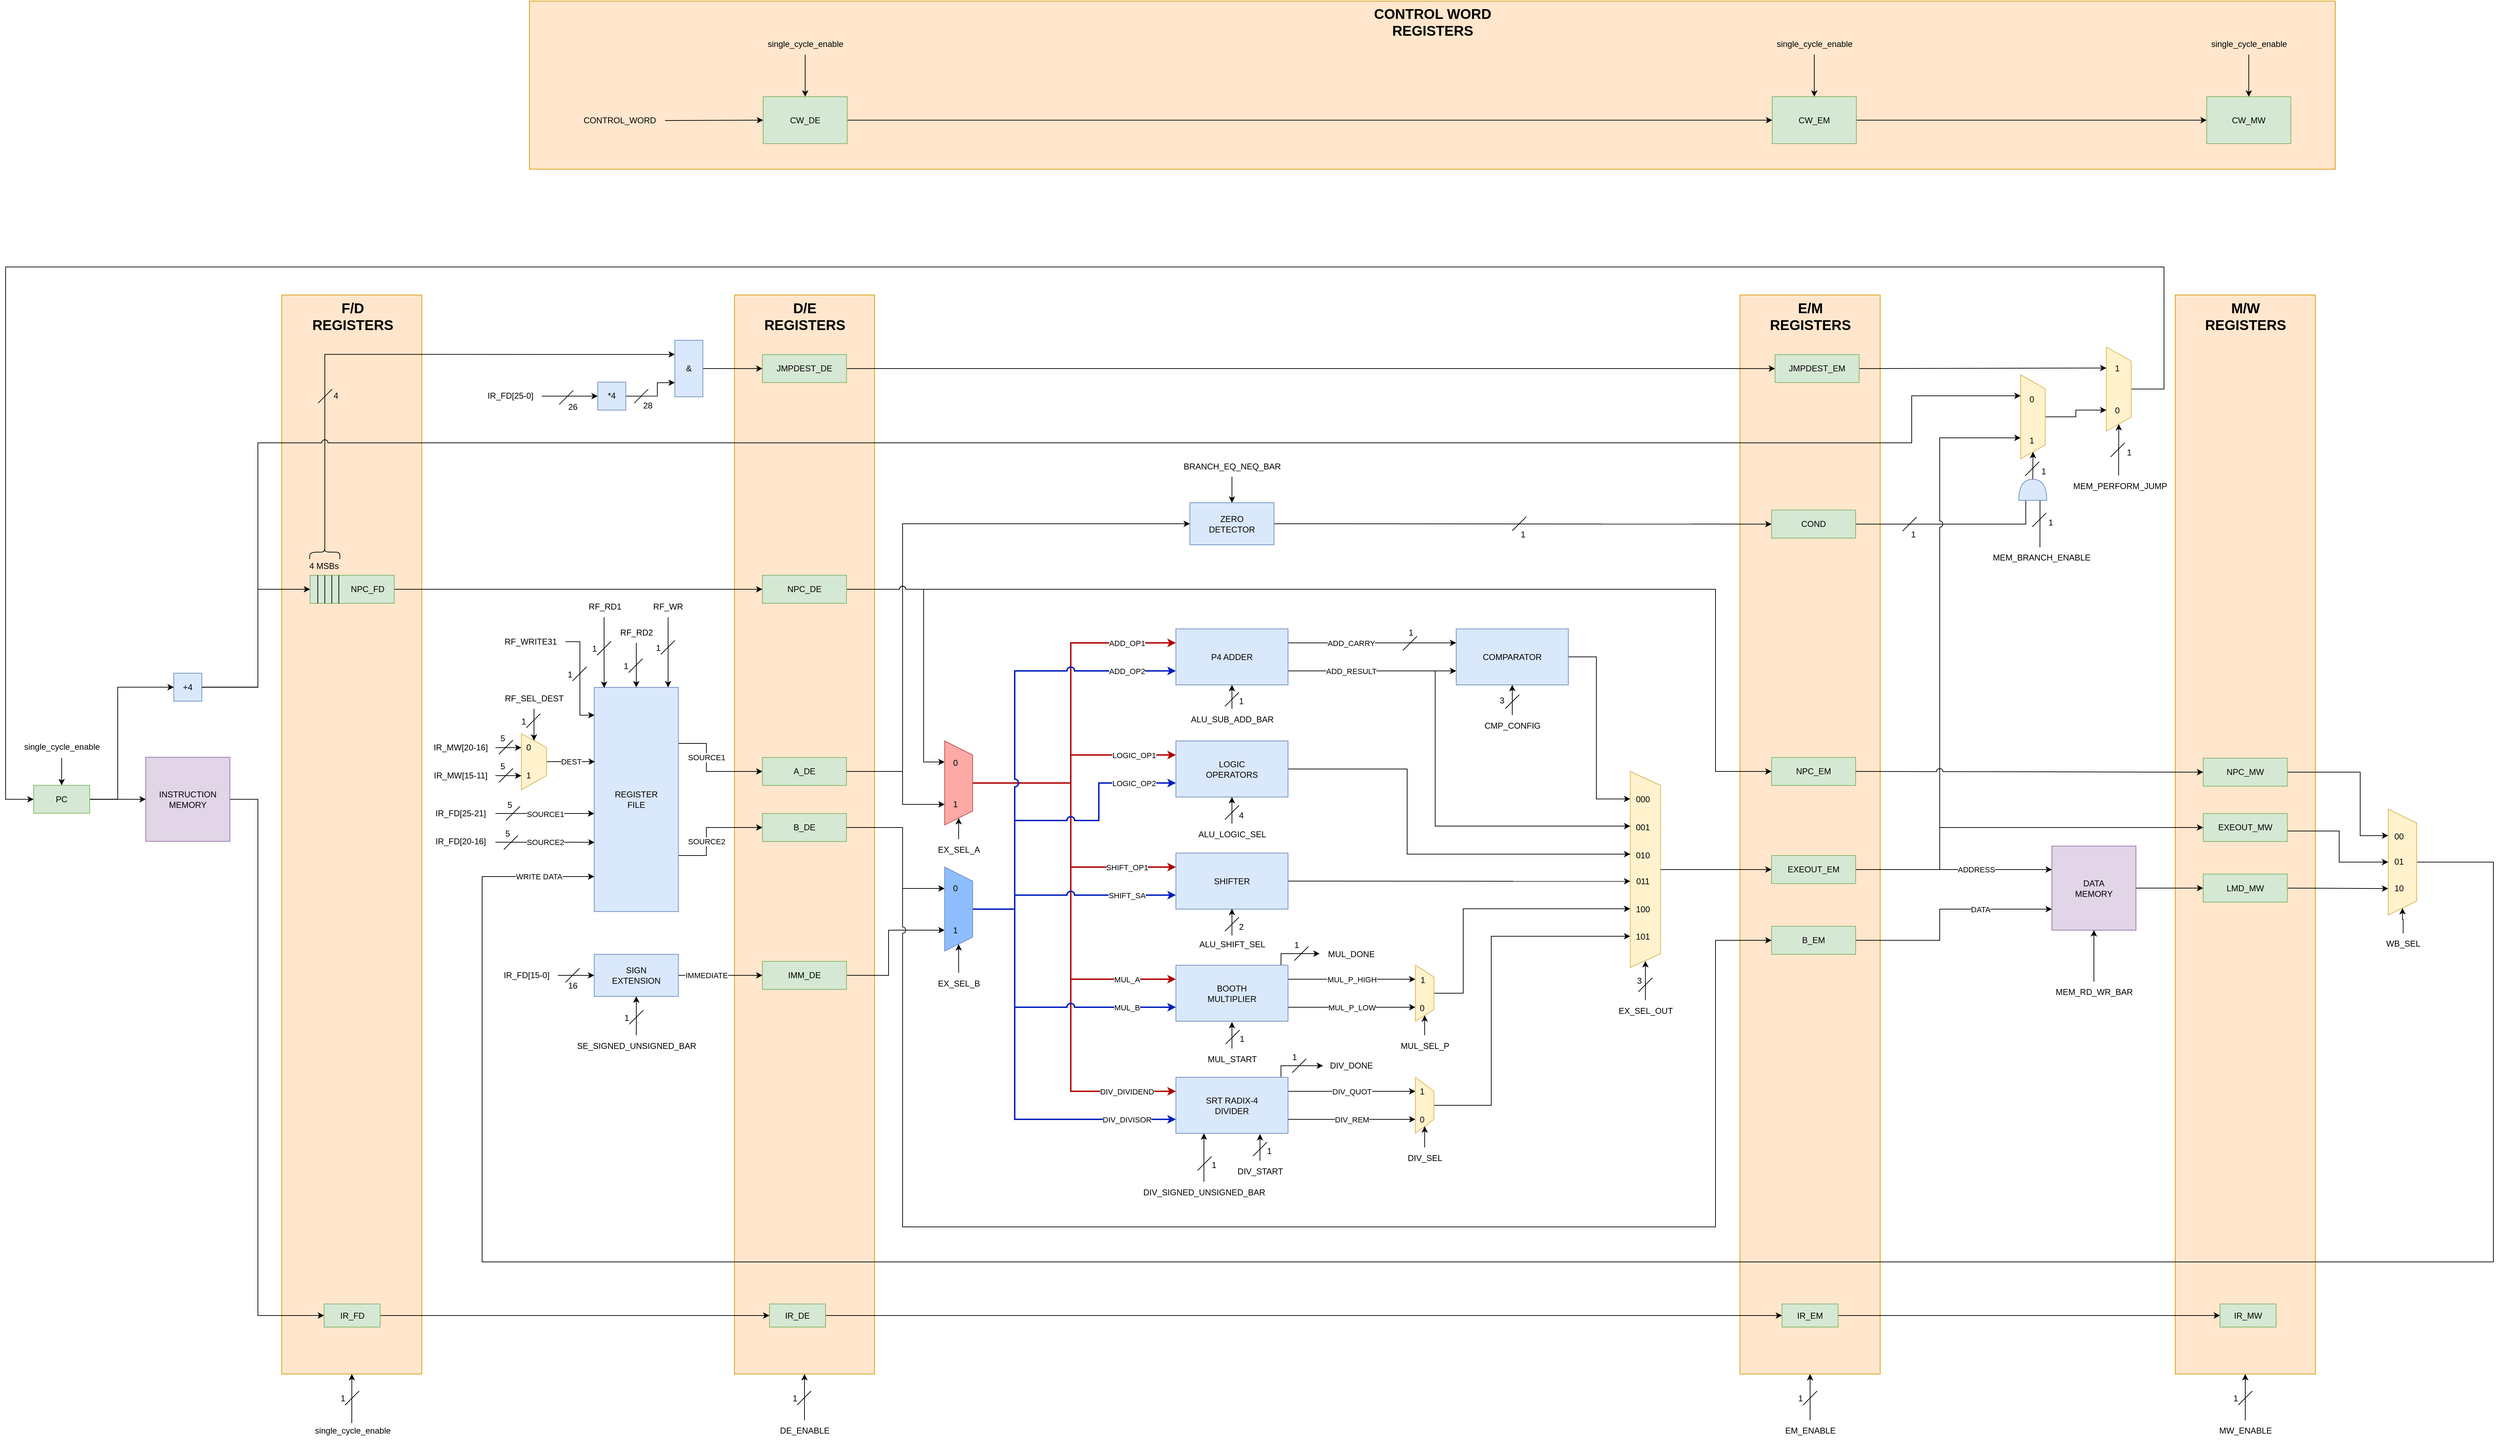 <mxfile version="21.6.1" type="device">
  <diagram id="MwowoGZqm-T8tHPL4Ncn" name="Page-1">
    <mxGraphModel dx="1641" dy="1488" grid="1" gridSize="10" guides="1" tooltips="1" connect="1" arrows="1" fold="1" page="0" pageScale="1" pageWidth="827" pageHeight="1169" math="0" shadow="0">
      <root>
        <mxCell id="0" />
        <mxCell id="1" parent="0" />
        <mxCell id="5x8gw_C9wOxPfMnRKNMZ-32" value="" style="whiteSpace=wrap;html=1;fillColor=#ffe6cc;strokeColor=#d79b00;rotation=90;" parent="1" vertex="1">
          <mxGeometry x="996" y="-2048" width="240" height="2577" as="geometry" />
        </mxCell>
        <mxCell id="5x8gw_C9wOxPfMnRKNMZ-29" value="" style="whiteSpace=wrap;html=1;fillColor=#ffe6cc;strokeColor=#d79b00;" parent="1" vertex="1">
          <mxGeometry x="2176" y="-460" width="200" height="1540" as="geometry" />
        </mxCell>
        <mxCell id="5x8gw_C9wOxPfMnRKNMZ-27" value="" style="whiteSpace=wrap;html=1;fillColor=#ffe6cc;strokeColor=#d79b00;" parent="1" vertex="1">
          <mxGeometry x="1555" y="-460" width="200" height="1540" as="geometry" />
        </mxCell>
        <mxCell id="5x8gw_C9wOxPfMnRKNMZ-25" value="" style="whiteSpace=wrap;html=1;fillColor=#ffe6cc;strokeColor=#d79b00;" parent="1" vertex="1">
          <mxGeometry x="120" y="-460" width="200" height="1540" as="geometry" />
        </mxCell>
        <mxCell id="5x8gw_C9wOxPfMnRKNMZ-24" value="" style="whiteSpace=wrap;html=1;fillColor=#ffe6cc;strokeColor=#d79b00;" parent="1" vertex="1">
          <mxGeometry x="-526" y="-460" width="200" height="1540" as="geometry" />
        </mxCell>
        <mxCell id="5x8gw_C9wOxPfMnRKNMZ-15" value="" style="shape=trapezoid;perimeter=trapezoidPerimeter;whiteSpace=wrap;html=1;fixedSize=1;points=[[0,0.99,0,0,0],[0.02,0.74,0,0,0],[0.04,0.51,0,0,0],[0.05,0.28,0,0,0],[0.07,0.07,0,0,0],[0.14,1,0,0,0],[0.25,0,0,0,0],[0.28,1,0,0,0],[0.42,1,0,0,0],[0.5,0,0,0,0],[0.56,1,0,0,0],[0.7,1,0,0,0],[0.75,0,0,0,0],[0.84,1,0,0,0],[0.93,0.07,0,0,0],[0.95,0.28,0,0,0],[0.96,0.51,0,0,0],[0.98,0.74,0,0,0],[1,0.99,0,0,0]];rotation=90;fillColor=#fff2cc;strokeColor=#d6b656;" parent="1" vertex="1">
          <mxGeometry x="1280" y="338.37" width="280" height="43.25" as="geometry" />
        </mxCell>
        <mxCell id="lmTZzJaFjMnNjgpMNtPa-25" style="edgeStyle=orthogonalEdgeStyle;rounded=0;orthogonalLoop=1;jettySize=auto;html=1;exitX=1;exitY=0.5;exitDx=0;exitDy=0;entryX=0;entryY=0.5;entryDx=0;entryDy=0;jumpStyle=arc;jumpSize=9;" parent="1" source="lmTZzJaFjMnNjgpMNtPa-18" target="lmTZzJaFjMnNjgpMNtPa-24" edge="1">
          <mxGeometry relative="1" as="geometry">
            <Array as="points">
              <mxPoint x="360" y="220" />
              <mxPoint x="360" y="-133" />
            </Array>
          </mxGeometry>
        </mxCell>
        <mxCell id="lmTZzJaFjMnNjgpMNtPa-28" style="edgeStyle=orthogonalEdgeStyle;rounded=0;orthogonalLoop=1;jettySize=auto;html=1;exitX=1;exitY=0.5;exitDx=0;exitDy=0;entryX=0.25;entryY=1;entryDx=0;entryDy=0;jumpStyle=arc;jumpSize=9;" parent="1" source="lmTZzJaFjMnNjgpMNtPa-117" target="lmTZzJaFjMnNjgpMNtPa-26" edge="1">
          <mxGeometry relative="1" as="geometry">
            <Array as="points">
              <mxPoint x="390" y="-40" />
              <mxPoint x="390" y="207" />
            </Array>
          </mxGeometry>
        </mxCell>
        <mxCell id="lmTZzJaFjMnNjgpMNtPa-54" style="edgeStyle=orthogonalEdgeStyle;rounded=0;jumpStyle=arc;jumpSize=9;orthogonalLoop=1;jettySize=auto;html=1;exitX=1;exitY=0.75;exitDx=0;exitDy=0;entryX=0.28;entryY=1;entryDx=0;entryDy=0;entryPerimeter=0;" parent="1" source="lmTZzJaFjMnNjgpMNtPa-1" target="5x8gw_C9wOxPfMnRKNMZ-15" edge="1">
          <mxGeometry relative="1" as="geometry">
            <Array as="points">
              <mxPoint x="1120" y="76" />
              <mxPoint x="1120" y="298" />
              <mxPoint x="1398" y="298" />
            </Array>
            <mxPoint x="1360" y="280" as="targetPoint" />
          </mxGeometry>
        </mxCell>
        <mxCell id="lmTZzJaFjMnNjgpMNtPa-157" value="ADD_CARRY" style="edgeStyle=orthogonalEdgeStyle;rounded=0;jumpStyle=none;jumpSize=9;orthogonalLoop=1;jettySize=auto;html=1;exitX=1;exitY=0.25;exitDx=0;exitDy=0;entryX=0;entryY=0.25;entryDx=0;entryDy=0;endArrow=classic;endFill=1;" parent="1" source="lmTZzJaFjMnNjgpMNtPa-1" target="lmTZzJaFjMnNjgpMNtPa-155" edge="1">
          <mxGeometry x="-0.25" relative="1" as="geometry">
            <mxPoint as="offset" />
          </mxGeometry>
        </mxCell>
        <mxCell id="lmTZzJaFjMnNjgpMNtPa-158" value="ADD_RESULT" style="edgeStyle=orthogonalEdgeStyle;rounded=0;jumpStyle=none;jumpSize=9;orthogonalLoop=1;jettySize=auto;html=1;exitX=1;exitY=0.75;exitDx=0;exitDy=0;entryX=0;entryY=0.75;entryDx=0;entryDy=0;endArrow=classic;endFill=1;" parent="1" source="lmTZzJaFjMnNjgpMNtPa-1" target="lmTZzJaFjMnNjgpMNtPa-155" edge="1">
          <mxGeometry x="-0.25" relative="1" as="geometry">
            <mxPoint as="offset" />
          </mxGeometry>
        </mxCell>
        <mxCell id="lmTZzJaFjMnNjgpMNtPa-1" value="P4 ADDER" style="rounded=0;whiteSpace=wrap;html=1;fillColor=#dae8fc;strokeColor=#6c8ebf;" parent="1" vertex="1">
          <mxGeometry x="750" y="16.5" width="160" height="80" as="geometry" />
        </mxCell>
        <mxCell id="lmTZzJaFjMnNjgpMNtPa-47" value="MUL_P_HIGH" style="edgeStyle=orthogonalEdgeStyle;rounded=0;jumpStyle=arc;jumpSize=9;orthogonalLoop=1;jettySize=auto;html=1;exitX=1;exitY=0.25;exitDx=0;exitDy=0;entryX=0.25;entryY=1;entryDx=0;entryDy=0;" parent="1" source="lmTZzJaFjMnNjgpMNtPa-2" target="lmTZzJaFjMnNjgpMNtPa-45" edge="1">
          <mxGeometry relative="1" as="geometry" />
        </mxCell>
        <mxCell id="lmTZzJaFjMnNjgpMNtPa-48" value="MUL_P_LOW" style="edgeStyle=orthogonalEdgeStyle;rounded=0;jumpStyle=arc;jumpSize=9;orthogonalLoop=1;jettySize=auto;html=1;exitX=1;exitY=0.75;exitDx=0;exitDy=0;entryX=0.75;entryY=1;entryDx=0;entryDy=0;" parent="1" source="lmTZzJaFjMnNjgpMNtPa-2" target="lmTZzJaFjMnNjgpMNtPa-45" edge="1">
          <mxGeometry relative="1" as="geometry" />
        </mxCell>
        <mxCell id="ecpVX0U7AmKR85L5Xxbu-50" style="edgeStyle=orthogonalEdgeStyle;rounded=0;orthogonalLoop=1;jettySize=auto;html=1;exitX=0.75;exitY=0;exitDx=0;exitDy=0;entryX=0.002;entryY=0.453;entryDx=0;entryDy=0;entryPerimeter=0;" parent="1" source="lmTZzJaFjMnNjgpMNtPa-2" target="ecpVX0U7AmKR85L5Xxbu-49" edge="1">
          <mxGeometry relative="1" as="geometry">
            <Array as="points">
              <mxPoint x="900" y="497" />
              <mxPoint x="900" y="480" />
              <mxPoint x="955" y="480" />
            </Array>
          </mxGeometry>
        </mxCell>
        <mxCell id="lmTZzJaFjMnNjgpMNtPa-2" value="BOOTH&lt;br&gt;MULTIPLIER" style="rounded=0;whiteSpace=wrap;html=1;fillColor=#dae8fc;strokeColor=#6c8ebf;" parent="1" vertex="1">
          <mxGeometry x="750" y="496.5" width="160" height="80" as="geometry" />
        </mxCell>
        <mxCell id="lmTZzJaFjMnNjgpMNtPa-49" value="DIV_QUOT" style="edgeStyle=orthogonalEdgeStyle;rounded=0;jumpStyle=arc;jumpSize=9;orthogonalLoop=1;jettySize=auto;html=1;exitX=1;exitY=0.25;exitDx=0;exitDy=0;entryX=0.25;entryY=1;entryDx=0;entryDy=0;" parent="1" source="lmTZzJaFjMnNjgpMNtPa-3" target="lmTZzJaFjMnNjgpMNtPa-46" edge="1">
          <mxGeometry relative="1" as="geometry" />
        </mxCell>
        <mxCell id="lmTZzJaFjMnNjgpMNtPa-50" value="DIV_REM" style="edgeStyle=orthogonalEdgeStyle;rounded=0;jumpStyle=arc;jumpSize=9;orthogonalLoop=1;jettySize=auto;html=1;exitX=1;exitY=0.75;exitDx=0;exitDy=0;entryX=0.75;entryY=1;entryDx=0;entryDy=0;" parent="1" source="lmTZzJaFjMnNjgpMNtPa-3" target="lmTZzJaFjMnNjgpMNtPa-46" edge="1">
          <mxGeometry relative="1" as="geometry" />
        </mxCell>
        <mxCell id="ecpVX0U7AmKR85L5Xxbu-52" style="edgeStyle=orthogonalEdgeStyle;rounded=0;orthogonalLoop=1;jettySize=auto;html=1;exitX=0.937;exitY=-0.009;exitDx=0;exitDy=0;exitPerimeter=0;" parent="1" source="lmTZzJaFjMnNjgpMNtPa-3" edge="1">
          <mxGeometry relative="1" as="geometry">
            <mxPoint x="960" y="640" as="targetPoint" />
            <Array as="points">
              <mxPoint x="900" y="640" />
            </Array>
          </mxGeometry>
        </mxCell>
        <mxCell id="lmTZzJaFjMnNjgpMNtPa-3" value="SRT RADIX-4&lt;br&gt;DIVIDER" style="rounded=0;whiteSpace=wrap;html=1;fillColor=#dae8fc;strokeColor=#6c8ebf;" parent="1" vertex="1">
          <mxGeometry x="750" y="656.5" width="160" height="80" as="geometry" />
        </mxCell>
        <mxCell id="lmTZzJaFjMnNjgpMNtPa-55" style="edgeStyle=orthogonalEdgeStyle;rounded=0;jumpStyle=arc;jumpSize=9;orthogonalLoop=1;jettySize=auto;html=1;exitX=1;exitY=0.5;exitDx=0;exitDy=0;entryX=0.42;entryY=1;entryDx=0;entryDy=0;entryPerimeter=0;" parent="1" source="lmTZzJaFjMnNjgpMNtPa-4" target="5x8gw_C9wOxPfMnRKNMZ-15" edge="1">
          <mxGeometry relative="1" as="geometry">
            <Array as="points">
              <mxPoint x="1080" y="216" />
              <mxPoint x="1080" y="338" />
              <mxPoint x="1398" y="338" />
            </Array>
            <mxPoint x="1360" y="320" as="targetPoint" />
          </mxGeometry>
        </mxCell>
        <mxCell id="lmTZzJaFjMnNjgpMNtPa-4" value="LOGIC&lt;br&gt;OPERATORS" style="rounded=0;whiteSpace=wrap;html=1;fillColor=#dae8fc;strokeColor=#6c8ebf;" parent="1" vertex="1">
          <mxGeometry x="750" y="176.5" width="160" height="80" as="geometry" />
        </mxCell>
        <mxCell id="lmTZzJaFjMnNjgpMNtPa-7" value="" style="edgeStyle=orthogonalEdgeStyle;rounded=0;orthogonalLoop=1;jettySize=auto;html=1;" parent="1" source="lmTZzJaFjMnNjgpMNtPa-5" target="lmTZzJaFjMnNjgpMNtPa-6" edge="1">
          <mxGeometry relative="1" as="geometry" />
        </mxCell>
        <mxCell id="lmTZzJaFjMnNjgpMNtPa-9" style="edgeStyle=orthogonalEdgeStyle;rounded=0;orthogonalLoop=1;jettySize=auto;html=1;exitX=1;exitY=0.5;exitDx=0;exitDy=0;entryX=0;entryY=0.5;entryDx=0;entryDy=0;" parent="1" source="lmTZzJaFjMnNjgpMNtPa-5" target="lmTZzJaFjMnNjgpMNtPa-8" edge="1">
          <mxGeometry relative="1" as="geometry">
            <Array as="points">
              <mxPoint x="-760" y="259.75" />
              <mxPoint x="-760" y="99.75" />
            </Array>
          </mxGeometry>
        </mxCell>
        <mxCell id="lmTZzJaFjMnNjgpMNtPa-5" value="PC" style="rounded=0;whiteSpace=wrap;html=1;fillColor=#d5e8d4;strokeColor=#82b366;" parent="1" vertex="1">
          <mxGeometry x="-880" y="239.75" width="80" height="40" as="geometry" />
        </mxCell>
        <mxCell id="lmTZzJaFjMnNjgpMNtPa-13" value="" style="edgeStyle=orthogonalEdgeStyle;rounded=0;orthogonalLoop=1;jettySize=auto;html=1;entryX=0;entryY=0.5;entryDx=0;entryDy=0;" parent="1" source="lmTZzJaFjMnNjgpMNtPa-6" target="lmTZzJaFjMnNjgpMNtPa-12" edge="1">
          <mxGeometry relative="1" as="geometry">
            <Array as="points">
              <mxPoint x="-560" y="260" />
              <mxPoint x="-560" y="997" />
            </Array>
          </mxGeometry>
        </mxCell>
        <mxCell id="lmTZzJaFjMnNjgpMNtPa-6" value="INSTRUCTION&lt;br&gt;MEMORY" style="rounded=0;whiteSpace=wrap;html=1;fillColor=#e1d5e7;strokeColor=#9673a6;" parent="1" vertex="1">
          <mxGeometry x="-720" y="199.75" width="120" height="120" as="geometry" />
        </mxCell>
        <mxCell id="lmTZzJaFjMnNjgpMNtPa-8" value="+4" style="whiteSpace=wrap;html=1;fillColor=#dae8fc;strokeColor=#6c8ebf;" parent="1" vertex="1">
          <mxGeometry x="-680" y="79.75" width="40" height="40" as="geometry" />
        </mxCell>
        <mxCell id="lmTZzJaFjMnNjgpMNtPa-141" style="edgeStyle=orthogonalEdgeStyle;rounded=0;jumpStyle=arc;jumpSize=9;orthogonalLoop=1;jettySize=auto;html=1;endArrow=classic;endFill=1;entryX=0;entryY=0.25;entryDx=0;entryDy=0;exitX=0.1;exitY=0.5;exitDx=0;exitDy=0;exitPerimeter=0;" parent="1" source="5x8gw_C9wOxPfMnRKNMZ-51" target="lmTZzJaFjMnNjgpMNtPa-138" edge="1">
          <mxGeometry relative="1" as="geometry">
            <mxPoint x="360" y="-40" as="targetPoint" />
            <Array as="points">
              <mxPoint x="-465" y="-375" />
            </Array>
            <mxPoint x="-460" y="-100" as="sourcePoint" />
          </mxGeometry>
        </mxCell>
        <mxCell id="ecpVX0U7AmKR85L5Xxbu-67" style="edgeStyle=orthogonalEdgeStyle;rounded=0;jumpStyle=arc;jumpSize=9;orthogonalLoop=1;jettySize=auto;html=1;entryX=0.25;entryY=1;entryDx=0;entryDy=0;exitX=1;exitY=0.5;exitDx=0;exitDy=0;" parent="1" source="lmTZzJaFjMnNjgpMNtPa-8" target="ecpVX0U7AmKR85L5Xxbu-10" edge="1">
          <mxGeometry relative="1" as="geometry">
            <Array as="points">
              <mxPoint x="-560" y="100" />
              <mxPoint x="-560" y="-249" />
              <mxPoint x="1800" y="-249" />
              <mxPoint x="1800" y="-316" />
            </Array>
            <mxPoint x="-390" y="20" as="sourcePoint" />
          </mxGeometry>
        </mxCell>
        <mxCell id="lmTZzJaFjMnNjgpMNtPa-204" value="" style="edgeStyle=orthogonalEdgeStyle;rounded=0;jumpStyle=none;jumpSize=9;orthogonalLoop=1;jettySize=auto;html=1;endArrow=classic;endFill=1;" parent="1" source="lmTZzJaFjMnNjgpMNtPa-12" target="lmTZzJaFjMnNjgpMNtPa-203" edge="1">
          <mxGeometry relative="1" as="geometry" />
        </mxCell>
        <mxCell id="lmTZzJaFjMnNjgpMNtPa-12" value="IR_FD" style="whiteSpace=wrap;html=1;fillColor=#d5e8d4;strokeColor=#82b366;" parent="1" vertex="1">
          <mxGeometry x="-465.5" y="980" width="80" height="33" as="geometry" />
        </mxCell>
        <mxCell id="lmTZzJaFjMnNjgpMNtPa-22" value="SOURCE2" style="edgeStyle=orthogonalEdgeStyle;rounded=0;orthogonalLoop=1;jettySize=auto;html=1;exitX=1;exitY=0.75;exitDx=0;exitDy=0;entryX=0;entryY=0.5;entryDx=0;entryDy=0;" parent="1" source="lmTZzJaFjMnNjgpMNtPa-14" target="lmTZzJaFjMnNjgpMNtPa-19" edge="1">
          <mxGeometry x="-0.251" relative="1" as="geometry">
            <Array as="points">
              <mxPoint x="80" y="340" />
              <mxPoint x="80" y="300" />
            </Array>
            <mxPoint as="offset" />
          </mxGeometry>
        </mxCell>
        <mxCell id="lmTZzJaFjMnNjgpMNtPa-23" value="SOURCE1" style="edgeStyle=orthogonalEdgeStyle;rounded=0;orthogonalLoop=1;jettySize=auto;html=1;exitX=1;exitY=0.25;exitDx=0;exitDy=0;entryX=0;entryY=0.5;entryDx=0;entryDy=0;" parent="1" source="lmTZzJaFjMnNjgpMNtPa-14" target="lmTZzJaFjMnNjgpMNtPa-18" edge="1">
          <mxGeometry x="-0.25" relative="1" as="geometry">
            <Array as="points">
              <mxPoint x="80" y="180" />
              <mxPoint x="80" y="220" />
            </Array>
            <mxPoint as="offset" />
          </mxGeometry>
        </mxCell>
        <mxCell id="lmTZzJaFjMnNjgpMNtPa-14" value="REGISTER&lt;br&gt;FILE" style="whiteSpace=wrap;html=1;fillColor=#dae8fc;strokeColor=#6c8ebf;" parent="1" vertex="1">
          <mxGeometry x="-80" y="100" width="120" height="320" as="geometry" />
        </mxCell>
        <mxCell id="lmTZzJaFjMnNjgpMNtPa-21" value="IMMEDIATE" style="edgeStyle=orthogonalEdgeStyle;rounded=0;orthogonalLoop=1;jettySize=auto;html=1;exitX=1;exitY=0.5;exitDx=0;exitDy=0;entryX=0;entryY=0.5;entryDx=0;entryDy=0;" parent="1" source="lmTZzJaFjMnNjgpMNtPa-16" target="lmTZzJaFjMnNjgpMNtPa-20" edge="1">
          <mxGeometry x="-0.333" relative="1" as="geometry">
            <mxPoint as="offset" />
          </mxGeometry>
        </mxCell>
        <mxCell id="lmTZzJaFjMnNjgpMNtPa-16" value="SIGN&lt;br&gt;EXTENSION" style="whiteSpace=wrap;html=1;fillColor=#dae8fc;strokeColor=#6c8ebf;" parent="1" vertex="1">
          <mxGeometry x="-80" y="481" width="120" height="60" as="geometry" />
        </mxCell>
        <mxCell id="lmTZzJaFjMnNjgpMNtPa-18" value="A_DE" style="whiteSpace=wrap;html=1;fillColor=#d5e8d4;strokeColor=#82b366;" parent="1" vertex="1">
          <mxGeometry x="160" y="200" width="120" height="40" as="geometry" />
        </mxCell>
        <mxCell id="lmTZzJaFjMnNjgpMNtPa-30" style="edgeStyle=orthogonalEdgeStyle;rounded=0;jumpStyle=arc;jumpSize=9;orthogonalLoop=1;jettySize=auto;html=1;exitX=1;exitY=0.5;exitDx=0;exitDy=0;entryX=0.25;entryY=1;entryDx=0;entryDy=0;" parent="1" source="lmTZzJaFjMnNjgpMNtPa-19" target="lmTZzJaFjMnNjgpMNtPa-29" edge="1">
          <mxGeometry relative="1" as="geometry">
            <Array as="points">
              <mxPoint x="360" y="300" />
              <mxPoint x="360" y="387" />
              <mxPoint x="420" y="387" />
            </Array>
          </mxGeometry>
        </mxCell>
        <mxCell id="lmTZzJaFjMnNjgpMNtPa-19" value="B_DE" style="whiteSpace=wrap;html=1;fillColor=#d5e8d4;strokeColor=#82b366;" parent="1" vertex="1">
          <mxGeometry x="160" y="280" width="120" height="40" as="geometry" />
        </mxCell>
        <mxCell id="lmTZzJaFjMnNjgpMNtPa-31" style="edgeStyle=orthogonalEdgeStyle;rounded=0;jumpStyle=arc;jumpSize=9;orthogonalLoop=1;jettySize=auto;html=1;exitX=1;exitY=0.5;exitDx=0;exitDy=0;entryX=0.75;entryY=1;entryDx=0;entryDy=0;" parent="1" source="lmTZzJaFjMnNjgpMNtPa-20" target="lmTZzJaFjMnNjgpMNtPa-29" edge="1">
          <mxGeometry relative="1" as="geometry">
            <Array as="points">
              <mxPoint x="340" y="511" />
              <mxPoint x="340" y="446" />
            </Array>
          </mxGeometry>
        </mxCell>
        <mxCell id="lmTZzJaFjMnNjgpMNtPa-20" value="IMM_DE" style="whiteSpace=wrap;html=1;fillColor=#d5e8d4;strokeColor=#82b366;" parent="1" vertex="1">
          <mxGeometry x="160" y="491" width="120" height="40" as="geometry" />
        </mxCell>
        <mxCell id="lmTZzJaFjMnNjgpMNtPa-33" style="edgeStyle=orthogonalEdgeStyle;rounded=0;jumpStyle=arc;jumpSize=9;orthogonalLoop=1;jettySize=auto;html=1;exitX=1;exitY=0.5;exitDx=0;exitDy=0;entryX=0;entryY=0.5;entryDx=0;entryDy=0;" parent="1" source="lmTZzJaFjMnNjgpMNtPa-24" target="lmTZzJaFjMnNjgpMNtPa-32" edge="1">
          <mxGeometry relative="1" as="geometry" />
        </mxCell>
        <mxCell id="lmTZzJaFjMnNjgpMNtPa-24" value="ZERO&lt;br&gt;DETECTOR" style="whiteSpace=wrap;html=1;fillColor=#dae8fc;strokeColor=#6c8ebf;" parent="1" vertex="1">
          <mxGeometry x="770" y="-163.5" width="120" height="60" as="geometry" />
        </mxCell>
        <mxCell id="lmTZzJaFjMnNjgpMNtPa-34" value="ADD_OP1" style="edgeStyle=orthogonalEdgeStyle;rounded=0;jumpStyle=arc;jumpSize=9;orthogonalLoop=1;jettySize=auto;html=1;exitX=0.5;exitY=0;exitDx=0;exitDy=0;entryX=0;entryY=0.25;entryDx=0;entryDy=0;strokeWidth=2;fillColor=#e51400;strokeColor=#B20000;" parent="1" source="lmTZzJaFjMnNjgpMNtPa-26" target="lmTZzJaFjMnNjgpMNtPa-1" edge="1">
          <mxGeometry x="0.714" relative="1" as="geometry">
            <Array as="points">
              <mxPoint x="600" y="237" />
              <mxPoint x="600" y="37" />
            </Array>
            <mxPoint as="offset" />
          </mxGeometry>
        </mxCell>
        <mxCell id="lmTZzJaFjMnNjgpMNtPa-35" value="LOGIC_OP1" style="edgeStyle=orthogonalEdgeStyle;rounded=0;jumpStyle=arc;jumpSize=9;orthogonalLoop=1;jettySize=auto;html=1;exitX=0.5;exitY=0;exitDx=0;exitDy=0;entryX=0;entryY=0.25;entryDx=0;entryDy=0;strokeWidth=2;fillColor=#e51400;strokeColor=#B20000;" parent="1" source="lmTZzJaFjMnNjgpMNtPa-26" target="lmTZzJaFjMnNjgpMNtPa-4" edge="1">
          <mxGeometry x="0.636" relative="1" as="geometry">
            <Array as="points">
              <mxPoint x="600" y="237" />
              <mxPoint x="600" y="197" />
            </Array>
            <mxPoint as="offset" />
          </mxGeometry>
        </mxCell>
        <mxCell id="lmTZzJaFjMnNjgpMNtPa-37" value="SHIFT_OP1" style="edgeStyle=orthogonalEdgeStyle;rounded=0;jumpStyle=arc;jumpSize=9;orthogonalLoop=1;jettySize=auto;html=1;exitX=0.5;exitY=0;exitDx=0;exitDy=0;entryX=0;entryY=0.25;entryDx=0;entryDy=0;strokeWidth=2;fillColor=#e51400;strokeColor=#B20000;" parent="1" source="lmTZzJaFjMnNjgpMNtPa-26" target="lmTZzJaFjMnNjgpMNtPa-36" edge="1">
          <mxGeometry x="0.658" relative="1" as="geometry">
            <Array as="points">
              <mxPoint x="600" y="237" />
              <mxPoint x="600" y="357" />
            </Array>
            <mxPoint as="offset" />
          </mxGeometry>
        </mxCell>
        <mxCell id="lmTZzJaFjMnNjgpMNtPa-38" value="MUL_A" style="edgeStyle=orthogonalEdgeStyle;rounded=0;jumpStyle=arc;jumpSize=9;orthogonalLoop=1;jettySize=auto;html=1;exitX=0.5;exitY=0;exitDx=0;exitDy=0;entryX=0;entryY=0.25;entryDx=0;entryDy=0;strokeWidth=2;fillColor=#e51400;strokeColor=#B20000;" parent="1" source="lmTZzJaFjMnNjgpMNtPa-26" target="lmTZzJaFjMnNjgpMNtPa-2" edge="1">
          <mxGeometry x="0.754" relative="1" as="geometry">
            <Array as="points">
              <mxPoint x="600" y="237" />
              <mxPoint x="600" y="517" />
            </Array>
            <mxPoint as="offset" />
          </mxGeometry>
        </mxCell>
        <mxCell id="lmTZzJaFjMnNjgpMNtPa-39" value="DIV_DIVIDEND" style="edgeStyle=orthogonalEdgeStyle;rounded=0;jumpStyle=arc;jumpSize=9;orthogonalLoop=1;jettySize=auto;html=1;exitX=0.5;exitY=0;exitDx=0;exitDy=0;entryX=0;entryY=0.25;entryDx=0;entryDy=0;strokeWidth=2;fillColor=#e51400;strokeColor=#B20000;" parent="1" source="lmTZzJaFjMnNjgpMNtPa-26" target="lmTZzJaFjMnNjgpMNtPa-3" edge="1">
          <mxGeometry x="0.808" relative="1" as="geometry">
            <Array as="points">
              <mxPoint x="600" y="237" />
              <mxPoint x="600" y="677" />
            </Array>
            <mxPoint as="offset" />
          </mxGeometry>
        </mxCell>
        <mxCell id="lmTZzJaFjMnNjgpMNtPa-26" value="" style="shape=trapezoid;perimeter=trapezoidPerimeter;whiteSpace=wrap;html=1;fixedSize=1;rotation=90;fillColor=#fda9a5;strokeColor=#b85450;" parent="1" vertex="1">
          <mxGeometry x="380" y="216.5" width="120" height="40" as="geometry" />
        </mxCell>
        <mxCell id="lmTZzJaFjMnNjgpMNtPa-40" value="ADD_OP2" style="edgeStyle=orthogonalEdgeStyle;rounded=0;jumpStyle=arc;jumpSize=9;orthogonalLoop=1;jettySize=auto;html=1;exitX=0.5;exitY=0;exitDx=0;exitDy=0;entryX=0;entryY=0.75;entryDx=0;entryDy=0;strokeWidth=2;fillColor=#0050ef;strokeColor=#001DBC;" parent="1" source="lmTZzJaFjMnNjgpMNtPa-29" target="lmTZzJaFjMnNjgpMNtPa-1" edge="1">
          <mxGeometry x="0.778" relative="1" as="geometry">
            <Array as="points">
              <mxPoint x="520" y="417" />
              <mxPoint x="520" y="77" />
            </Array>
            <mxPoint as="offset" />
          </mxGeometry>
        </mxCell>
        <mxCell id="lmTZzJaFjMnNjgpMNtPa-41" value="LOGIC_OP2" style="edgeStyle=orthogonalEdgeStyle;rounded=0;jumpStyle=arc;jumpSize=9;orthogonalLoop=1;jettySize=auto;html=1;exitX=0.5;exitY=0;exitDx=0;exitDy=0;entryX=0;entryY=0.75;entryDx=0;entryDy=0;strokeWidth=2;fillColor=#0050ef;strokeColor=#001DBC;" parent="1" source="lmTZzJaFjMnNjgpMNtPa-29" target="lmTZzJaFjMnNjgpMNtPa-4" edge="1">
          <mxGeometry x="0.745" relative="1" as="geometry">
            <Array as="points">
              <mxPoint x="520" y="417" />
              <mxPoint x="520" y="290" />
              <mxPoint x="640" y="290" />
              <mxPoint x="640" y="237" />
            </Array>
            <mxPoint as="offset" />
          </mxGeometry>
        </mxCell>
        <mxCell id="lmTZzJaFjMnNjgpMNtPa-42" value="SHIFT_SA" style="edgeStyle=orthogonalEdgeStyle;rounded=0;jumpStyle=arc;jumpSize=9;orthogonalLoop=1;jettySize=auto;html=1;exitX=0.5;exitY=0;exitDx=0;exitDy=0;entryX=0;entryY=0.75;entryDx=0;entryDy=0;strokeWidth=2;fillColor=#0050ef;strokeColor=#001DBC;" parent="1" source="lmTZzJaFjMnNjgpMNtPa-29" target="lmTZzJaFjMnNjgpMNtPa-36" edge="1">
          <mxGeometry x="0.548" relative="1" as="geometry">
            <Array as="points">
              <mxPoint x="520" y="417" />
              <mxPoint x="520" y="397" />
            </Array>
            <mxPoint as="offset" />
          </mxGeometry>
        </mxCell>
        <mxCell id="lmTZzJaFjMnNjgpMNtPa-43" value="MUL_B" style="edgeStyle=orthogonalEdgeStyle;rounded=0;jumpStyle=arc;jumpSize=9;orthogonalLoop=1;jettySize=auto;html=1;exitX=0.5;exitY=0;exitDx=0;exitDy=0;entryX=0;entryY=0.75;entryDx=0;entryDy=0;strokeWidth=2;fillColor=#0050ef;strokeColor=#001DBC;" parent="1" source="lmTZzJaFjMnNjgpMNtPa-29" target="lmTZzJaFjMnNjgpMNtPa-2" edge="1">
          <mxGeometry x="0.674" relative="1" as="geometry">
            <Array as="points">
              <mxPoint x="520" y="417" />
              <mxPoint x="520" y="557" />
            </Array>
            <mxPoint as="offset" />
          </mxGeometry>
        </mxCell>
        <mxCell id="lmTZzJaFjMnNjgpMNtPa-44" value="DIV_DIVISOR" style="edgeStyle=orthogonalEdgeStyle;rounded=0;jumpStyle=arc;jumpSize=9;orthogonalLoop=1;jettySize=auto;html=1;exitX=0.5;exitY=0;exitDx=0;exitDy=0;entryX=0;entryY=0.75;entryDx=0;entryDy=0;strokeWidth=2;fillColor=#0050ef;strokeColor=#001DBC;" parent="1" source="lmTZzJaFjMnNjgpMNtPa-29" target="lmTZzJaFjMnNjgpMNtPa-3" edge="1">
          <mxGeometry x="0.763" relative="1" as="geometry">
            <Array as="points">
              <mxPoint x="520" y="417" />
              <mxPoint x="520" y="717" />
            </Array>
            <mxPoint as="offset" />
          </mxGeometry>
        </mxCell>
        <mxCell id="lmTZzJaFjMnNjgpMNtPa-29" value="" style="shape=trapezoid;perimeter=trapezoidPerimeter;whiteSpace=wrap;html=1;fixedSize=1;rotation=90;fillColor=#8fbeff;strokeColor=#6c8ebf;" parent="1" vertex="1">
          <mxGeometry x="380" y="396.5" width="120" height="40" as="geometry" />
        </mxCell>
        <mxCell id="lmTZzJaFjMnNjgpMNtPa-72" style="edgeStyle=orthogonalEdgeStyle;rounded=0;jumpStyle=arc;jumpSize=9;orthogonalLoop=1;jettySize=auto;html=1;entryX=0;entryY=0.25;entryDx=0;entryDy=0;entryPerimeter=0;endArrow=none;endFill=0;exitX=1;exitY=0.5;exitDx=0;exitDy=0;" parent="1" source="lmTZzJaFjMnNjgpMNtPa-32" target="ecpVX0U7AmKR85L5Xxbu-15" edge="1">
          <mxGeometry relative="1" as="geometry">
            <Array as="points">
              <mxPoint x="1963" y="-133" />
            </Array>
            <mxPoint x="2465.63" y="15.63" as="targetPoint" />
          </mxGeometry>
        </mxCell>
        <mxCell id="lmTZzJaFjMnNjgpMNtPa-32" value="COND" style="whiteSpace=wrap;html=1;fillColor=#d5e8d4;strokeColor=#82b366;" parent="1" vertex="1">
          <mxGeometry x="1600" y="-153" width="120" height="40" as="geometry" />
        </mxCell>
        <mxCell id="lmTZzJaFjMnNjgpMNtPa-56" style="edgeStyle=orthogonalEdgeStyle;rounded=0;jumpStyle=arc;jumpSize=9;orthogonalLoop=1;jettySize=auto;html=1;exitX=1;exitY=0.5;exitDx=0;exitDy=0;entryX=0.56;entryY=1;entryDx=0;entryDy=0;entryPerimeter=0;" parent="1" source="lmTZzJaFjMnNjgpMNtPa-36" target="5x8gw_C9wOxPfMnRKNMZ-15" edge="1">
          <mxGeometry relative="1" as="geometry">
            <mxPoint x="1360" y="361" as="targetPoint" />
            <Array as="points">
              <mxPoint x="1120" y="376" />
              <mxPoint x="1398" y="377" />
            </Array>
          </mxGeometry>
        </mxCell>
        <mxCell id="lmTZzJaFjMnNjgpMNtPa-36" value="SHIFTER" style="rounded=0;whiteSpace=wrap;html=1;fillColor=#dae8fc;strokeColor=#6c8ebf;" parent="1" vertex="1">
          <mxGeometry x="750" y="336.5" width="160" height="80" as="geometry" />
        </mxCell>
        <mxCell id="lmTZzJaFjMnNjgpMNtPa-57" style="edgeStyle=orthogonalEdgeStyle;rounded=0;jumpStyle=arc;jumpSize=9;orthogonalLoop=1;jettySize=auto;html=1;exitX=0.5;exitY=0;exitDx=0;exitDy=0;entryX=0.7;entryY=1;entryDx=0;entryDy=0;entryPerimeter=0;" parent="1" source="lmTZzJaFjMnNjgpMNtPa-45" target="5x8gw_C9wOxPfMnRKNMZ-15" edge="1">
          <mxGeometry relative="1" as="geometry">
            <mxPoint x="1360" y="400" as="targetPoint" />
            <Array as="points">
              <mxPoint x="1160" y="536" />
              <mxPoint x="1160" y="416" />
            </Array>
          </mxGeometry>
        </mxCell>
        <mxCell id="lmTZzJaFjMnNjgpMNtPa-45" value="" style="shape=trapezoid;perimeter=trapezoidPerimeter;whiteSpace=wrap;html=1;fixedSize=1;rotation=90;size=16.75;fillColor=#fff2cc;strokeColor=#d6b656;" parent="1" vertex="1">
          <mxGeometry x="1065" y="523.25" width="80" height="26.5" as="geometry" />
        </mxCell>
        <mxCell id="lmTZzJaFjMnNjgpMNtPa-58" style="edgeStyle=orthogonalEdgeStyle;rounded=0;jumpStyle=arc;jumpSize=9;orthogonalLoop=1;jettySize=auto;html=1;exitX=0.5;exitY=0;exitDx=0;exitDy=0;entryX=0.84;entryY=1;entryDx=0;entryDy=0;entryPerimeter=0;" parent="1" source="lmTZzJaFjMnNjgpMNtPa-46" target="5x8gw_C9wOxPfMnRKNMZ-15" edge="1">
          <mxGeometry relative="1" as="geometry">
            <Array as="points">
              <mxPoint x="1200" y="696" />
              <mxPoint x="1200" y="455" />
            </Array>
            <mxPoint x="1360" y="420" as="targetPoint" />
          </mxGeometry>
        </mxCell>
        <mxCell id="lmTZzJaFjMnNjgpMNtPa-46" value="" style="shape=trapezoid;perimeter=trapezoidPerimeter;whiteSpace=wrap;html=1;fixedSize=1;rotation=90;fillColor=#fff2cc;strokeColor=#d6b656;" parent="1" vertex="1">
          <mxGeometry x="1065" y="683.25" width="80" height="26.5" as="geometry" />
        </mxCell>
        <mxCell id="lmTZzJaFjMnNjgpMNtPa-60" value="" style="edgeStyle=orthogonalEdgeStyle;rounded=0;jumpStyle=arc;jumpSize=9;orthogonalLoop=1;jettySize=auto;html=1;exitX=0.5;exitY=0;exitDx=0;exitDy=0;exitPerimeter=0;" parent="1" source="5x8gw_C9wOxPfMnRKNMZ-15" target="lmTZzJaFjMnNjgpMNtPa-59" edge="1">
          <mxGeometry relative="1" as="geometry">
            <mxPoint x="1435" y="360.757" as="sourcePoint" />
          </mxGeometry>
        </mxCell>
        <mxCell id="lmTZzJaFjMnNjgpMNtPa-62" value="ADDRESS" style="edgeStyle=orthogonalEdgeStyle;rounded=0;jumpStyle=arc;jumpSize=9;orthogonalLoop=1;jettySize=auto;html=1;exitX=1;exitY=0.5;exitDx=0;exitDy=0;" parent="1" source="lmTZzJaFjMnNjgpMNtPa-59" edge="1">
          <mxGeometry x="0.238" relative="1" as="geometry">
            <mxPoint x="-1" as="offset" />
            <mxPoint x="2000" y="360" as="targetPoint" />
          </mxGeometry>
        </mxCell>
        <mxCell id="lmTZzJaFjMnNjgpMNtPa-73" style="edgeStyle=orthogonalEdgeStyle;rounded=0;jumpStyle=arc;jumpSize=9;orthogonalLoop=1;jettySize=auto;html=1;exitX=1;exitY=0.5;exitDx=0;exitDy=0;entryX=0.75;entryY=1;entryDx=0;entryDy=0;" parent="1" source="lmTZzJaFjMnNjgpMNtPa-59" target="ecpVX0U7AmKR85L5Xxbu-10" edge="1">
          <mxGeometry relative="1" as="geometry">
            <Array as="points">
              <mxPoint x="1840" y="360" />
              <mxPoint x="1840" y="-256" />
            </Array>
            <mxPoint x="2270" y="-190" as="targetPoint" />
          </mxGeometry>
        </mxCell>
        <mxCell id="ecpVX0U7AmKR85L5Xxbu-72" style="edgeStyle=orthogonalEdgeStyle;rounded=0;jumpStyle=arc;jumpSize=9;orthogonalLoop=1;jettySize=auto;html=1;exitX=1;exitY=0.5;exitDx=0;exitDy=0;entryX=0;entryY=0.5;entryDx=0;entryDy=0;" parent="1" source="lmTZzJaFjMnNjgpMNtPa-59" target="ecpVX0U7AmKR85L5Xxbu-71" edge="1">
          <mxGeometry relative="1" as="geometry">
            <Array as="points">
              <mxPoint x="1840" y="360" />
              <mxPoint x="1840" y="300" />
            </Array>
          </mxGeometry>
        </mxCell>
        <mxCell id="lmTZzJaFjMnNjgpMNtPa-59" value="EXEOUT_EM" style="whiteSpace=wrap;html=1;fillColor=#d5e8d4;strokeColor=#82b366;" parent="1" vertex="1">
          <mxGeometry x="1600" y="340" width="120" height="40" as="geometry" />
        </mxCell>
        <mxCell id="lmTZzJaFjMnNjgpMNtPa-66" style="edgeStyle=orthogonalEdgeStyle;rounded=0;jumpStyle=arc;jumpSize=9;orthogonalLoop=1;jettySize=auto;html=1;exitX=1;exitY=0.5;exitDx=0;exitDy=0;" parent="1" source="lmTZzJaFjMnNjgpMNtPa-61" target="lmTZzJaFjMnNjgpMNtPa-65" edge="1">
          <mxGeometry relative="1" as="geometry" />
        </mxCell>
        <mxCell id="lmTZzJaFjMnNjgpMNtPa-61" value="DATA&lt;br&gt;MEMORY" style="rounded=0;whiteSpace=wrap;html=1;fillColor=#e1d5e7;strokeColor=#9673a6;" parent="1" vertex="1">
          <mxGeometry x="2000" y="326.5" width="120" height="120" as="geometry" />
        </mxCell>
        <mxCell id="lmTZzJaFjMnNjgpMNtPa-68" style="edgeStyle=orthogonalEdgeStyle;rounded=0;jumpStyle=arc;jumpSize=9;orthogonalLoop=1;jettySize=auto;html=1;exitX=1;exitY=0.5;exitDx=0;exitDy=0;entryX=0.75;entryY=1;entryDx=0;entryDy=0;" parent="1" source="lmTZzJaFjMnNjgpMNtPa-65" target="lmTZzJaFjMnNjgpMNtPa-67" edge="1">
          <mxGeometry relative="1" as="geometry">
            <Array as="points">
              <mxPoint x="2380" y="386" />
              <mxPoint x="2480" y="387" />
            </Array>
          </mxGeometry>
        </mxCell>
        <mxCell id="lmTZzJaFjMnNjgpMNtPa-65" value="LMD_MW" style="whiteSpace=wrap;html=1;fillColor=#d5e8d4;strokeColor=#82b366;" parent="1" vertex="1">
          <mxGeometry x="2216" y="366.5" width="120" height="40" as="geometry" />
        </mxCell>
        <mxCell id="lmTZzJaFjMnNjgpMNtPa-70" value="WRITE DATA" style="edgeStyle=orthogonalEdgeStyle;rounded=0;jumpStyle=arc;jumpSize=9;orthogonalLoop=1;jettySize=auto;html=1;exitX=0.5;exitY=0;exitDx=0;exitDy=0;" parent="1" source="lmTZzJaFjMnNjgpMNtPa-67" edge="1">
          <mxGeometry x="0.963" relative="1" as="geometry">
            <Array as="points">
              <mxPoint x="2630" y="349" />
              <mxPoint x="2630" y="920" />
              <mxPoint x="-240" y="920" />
              <mxPoint x="-240" y="370" />
            </Array>
            <mxPoint as="offset" />
            <mxPoint x="-80" y="370" as="targetPoint" />
          </mxGeometry>
        </mxCell>
        <mxCell id="lmTZzJaFjMnNjgpMNtPa-67" value="" style="shape=trapezoid;perimeter=trapezoidPerimeter;whiteSpace=wrap;html=1;fixedSize=1;rotation=90;fillColor=#fff2cc;strokeColor=#d6b656;" parent="1" vertex="1">
          <mxGeometry x="2424.69" y="329.06" width="151.25" height="40.62" as="geometry" />
        </mxCell>
        <mxCell id="lmTZzJaFjMnNjgpMNtPa-75" style="edgeStyle=orthogonalEdgeStyle;rounded=0;jumpStyle=arc;jumpSize=9;orthogonalLoop=1;jettySize=auto;html=1;exitX=0.5;exitY=0;exitDx=0;exitDy=0;entryX=0;entryY=0.5;entryDx=0;entryDy=0;" parent="1" source="lmTZzJaFjMnNjgpMNtPa-71" target="lmTZzJaFjMnNjgpMNtPa-5" edge="1">
          <mxGeometry relative="1" as="geometry">
            <Array as="points">
              <mxPoint x="2160" y="-326" />
              <mxPoint x="2160" y="-500" />
              <mxPoint x="-920" y="-500" />
              <mxPoint x="-920" y="260" />
            </Array>
          </mxGeometry>
        </mxCell>
        <mxCell id="lmTZzJaFjMnNjgpMNtPa-71" value="" style="shape=trapezoid;perimeter=trapezoidPerimeter;whiteSpace=wrap;html=1;fixedSize=1;rotation=90;fillColor=#fff2cc;strokeColor=#d6b656;" parent="1" vertex="1">
          <mxGeometry x="2035.5" y="-343.5" width="120" height="35.5" as="geometry" />
        </mxCell>
        <mxCell id="lmTZzJaFjMnNjgpMNtPa-77" value="" style="edgeStyle=orthogonalEdgeStyle;rounded=0;jumpStyle=arc;jumpSize=9;orthogonalLoop=1;jettySize=auto;html=1;" parent="1" source="lmTZzJaFjMnNjgpMNtPa-76" target="lmTZzJaFjMnNjgpMNtPa-26" edge="1">
          <mxGeometry relative="1" as="geometry" />
        </mxCell>
        <mxCell id="lmTZzJaFjMnNjgpMNtPa-76" value="EX_SEL_A" style="text;html=1;align=center;verticalAlign=middle;resizable=0;points=[];autosize=1;strokeColor=none;fillColor=none;" parent="1" vertex="1">
          <mxGeometry x="400" y="316.5" width="80" height="30" as="geometry" />
        </mxCell>
        <mxCell id="lmTZzJaFjMnNjgpMNtPa-79" value="" style="edgeStyle=orthogonalEdgeStyle;rounded=0;jumpStyle=arc;jumpSize=9;orthogonalLoop=1;jettySize=auto;html=1;" parent="1" source="lmTZzJaFjMnNjgpMNtPa-78" target="lmTZzJaFjMnNjgpMNtPa-29" edge="1">
          <mxGeometry relative="1" as="geometry" />
        </mxCell>
        <mxCell id="lmTZzJaFjMnNjgpMNtPa-78" value="EX_SEL_B" style="text;html=1;align=center;verticalAlign=middle;resizable=0;points=[];autosize=1;strokeColor=none;fillColor=none;" parent="1" vertex="1">
          <mxGeometry x="400" y="507.5" width="80" height="30" as="geometry" />
        </mxCell>
        <mxCell id="lmTZzJaFjMnNjgpMNtPa-81" value="" style="edgeStyle=orthogonalEdgeStyle;rounded=0;jumpStyle=arc;jumpSize=9;orthogonalLoop=1;jettySize=auto;html=1;entryX=0.5;entryY=0;entryDx=0;entryDy=0;" parent="1" source="lmTZzJaFjMnNjgpMNtPa-80" target="lmTZzJaFjMnNjgpMNtPa-24" edge="1">
          <mxGeometry relative="1" as="geometry" />
        </mxCell>
        <mxCell id="lmTZzJaFjMnNjgpMNtPa-80" value="BRANCH_EQ_NEQ_BAR" style="text;html=1;align=center;verticalAlign=middle;resizable=0;points=[];autosize=1;strokeColor=none;fillColor=none;" parent="1" vertex="1">
          <mxGeometry x="750" y="-230.5" width="160" height="30" as="geometry" />
        </mxCell>
        <mxCell id="lmTZzJaFjMnNjgpMNtPa-82" value="0" style="text;html=1;align=center;verticalAlign=middle;resizable=0;points=[];autosize=1;strokeColor=none;fillColor=none;" parent="1" vertex="1">
          <mxGeometry x="2077.75" y="-310.37" width="30" height="30" as="geometry" />
        </mxCell>
        <mxCell id="lmTZzJaFjMnNjgpMNtPa-83" value="1" style="text;html=1;align=center;verticalAlign=middle;resizable=0;points=[];autosize=1;strokeColor=none;fillColor=none;" parent="1" vertex="1">
          <mxGeometry x="2077.75" y="-370" width="30" height="30" as="geometry" />
        </mxCell>
        <mxCell id="lmTZzJaFjMnNjgpMNtPa-93" style="edgeStyle=orthogonalEdgeStyle;rounded=0;jumpStyle=arc;jumpSize=9;orthogonalLoop=1;jettySize=auto;html=1;entryX=0;entryY=0.75;entryDx=0;entryDy=0;entryPerimeter=0;endArrow=none;endFill=0;" parent="1" edge="1">
          <mxGeometry relative="1" as="geometry">
            <mxPoint x="1983.13" y="-167.0" as="targetPoint" />
            <mxPoint x="1983" y="-100" as="sourcePoint" />
            <Array as="points">
              <mxPoint x="1983" y="-120" />
            </Array>
          </mxGeometry>
        </mxCell>
        <mxCell id="lmTZzJaFjMnNjgpMNtPa-92" value="MEM_BRANCH_ENABLE" style="text;html=1;align=center;verticalAlign=middle;resizable=0;points=[];autosize=1;strokeColor=none;fillColor=none;" parent="1" vertex="1">
          <mxGeometry x="1904.5" y="-100" width="160" height="30" as="geometry" />
        </mxCell>
        <mxCell id="lmTZzJaFjMnNjgpMNtPa-96" style="edgeStyle=orthogonalEdgeStyle;rounded=0;jumpStyle=arc;jumpSize=9;orthogonalLoop=1;jettySize=auto;html=1;exitX=0.492;exitY=-0.016;exitDx=0;exitDy=0;exitPerimeter=0;entryX=1;entryY=0.5;entryDx=0;entryDy=0;" parent="1" source="lmTZzJaFjMnNjgpMNtPa-97" target="lmTZzJaFjMnNjgpMNtPa-71" edge="1">
          <mxGeometry relative="1" as="geometry">
            <mxPoint x="2099" y="-247" as="sourcePoint" />
          </mxGeometry>
        </mxCell>
        <mxCell id="lmTZzJaFjMnNjgpMNtPa-97" value="MEM_PERFORM_JUMP" style="text;html=1;align=center;verticalAlign=middle;resizable=0;points=[];autosize=1;strokeColor=none;fillColor=none;" parent="1" vertex="1">
          <mxGeometry x="2016.5" y="-202" width="160" height="30" as="geometry" />
        </mxCell>
        <mxCell id="lmTZzJaFjMnNjgpMNtPa-110" style="edgeStyle=orthogonalEdgeStyle;rounded=0;jumpStyle=arc;jumpSize=9;orthogonalLoop=1;jettySize=auto;html=1;exitX=1;exitY=0.5;exitDx=0;exitDy=0;entryX=0;entryY=0.5;entryDx=0;entryDy=0;endArrow=classic;endFill=1;" parent="1" source="lmTZzJaFjMnNjgpMNtPa-106" target="lmTZzJaFjMnNjgpMNtPa-107" edge="1">
          <mxGeometry relative="1" as="geometry" />
        </mxCell>
        <mxCell id="lmTZzJaFjMnNjgpMNtPa-106" value="CW_DE" style="whiteSpace=wrap;html=1;fillColor=#d5e8d4;strokeColor=#82b366;" parent="1" vertex="1">
          <mxGeometry x="161" y="-743" width="120" height="67" as="geometry" />
        </mxCell>
        <mxCell id="lmTZzJaFjMnNjgpMNtPa-111" style="edgeStyle=orthogonalEdgeStyle;rounded=0;jumpStyle=arc;jumpSize=9;orthogonalLoop=1;jettySize=auto;html=1;exitX=1;exitY=0.5;exitDx=0;exitDy=0;entryX=0;entryY=0.5;entryDx=0;entryDy=0;endArrow=classic;endFill=1;" parent="1" source="lmTZzJaFjMnNjgpMNtPa-107" target="lmTZzJaFjMnNjgpMNtPa-108" edge="1">
          <mxGeometry relative="1" as="geometry" />
        </mxCell>
        <mxCell id="lmTZzJaFjMnNjgpMNtPa-107" value="CW_EM" style="whiteSpace=wrap;html=1;fillColor=#d5e8d4;strokeColor=#82b366;" parent="1" vertex="1">
          <mxGeometry x="1601" y="-743" width="120" height="67" as="geometry" />
        </mxCell>
        <mxCell id="lmTZzJaFjMnNjgpMNtPa-108" value="CW_MW" style="whiteSpace=wrap;html=1;fillColor=#d5e8d4;strokeColor=#82b366;" parent="1" vertex="1">
          <mxGeometry x="2221" y="-743" width="120" height="67" as="geometry" />
        </mxCell>
        <mxCell id="lmTZzJaFjMnNjgpMNtPa-113" style="edgeStyle=orthogonalEdgeStyle;rounded=0;jumpStyle=arc;jumpSize=9;orthogonalLoop=1;jettySize=auto;html=1;entryX=0;entryY=0.5;entryDx=0;entryDy=0;endArrow=classic;endFill=1;" parent="1" source="lmTZzJaFjMnNjgpMNtPa-112" target="lmTZzJaFjMnNjgpMNtPa-106" edge="1">
          <mxGeometry relative="1" as="geometry" />
        </mxCell>
        <mxCell id="lmTZzJaFjMnNjgpMNtPa-112" value="CONTROL_WORD" style="text;html=1;align=center;verticalAlign=middle;resizable=0;points=[];autosize=1;strokeColor=none;fillColor=none;" parent="1" vertex="1">
          <mxGeometry x="-109" y="-724" width="130" height="30" as="geometry" />
        </mxCell>
        <mxCell id="lmTZzJaFjMnNjgpMNtPa-120" style="edgeStyle=orthogonalEdgeStyle;rounded=0;jumpStyle=arc;jumpSize=9;orthogonalLoop=1;jettySize=auto;html=1;exitX=1;exitY=0.5;exitDx=0;exitDy=0;entryX=0;entryY=0.5;entryDx=0;entryDy=0;endArrow=classic;endFill=1;" parent="1" source="lmTZzJaFjMnNjgpMNtPa-117" target="lmTZzJaFjMnNjgpMNtPa-119" edge="1">
          <mxGeometry relative="1" as="geometry">
            <Array as="points">
              <mxPoint x="1520" y="-40" />
              <mxPoint x="1520" y="220" />
            </Array>
          </mxGeometry>
        </mxCell>
        <mxCell id="lmTZzJaFjMnNjgpMNtPa-117" value="NPC_DE" style="whiteSpace=wrap;html=1;fillColor=#d5e8d4;strokeColor=#82b366;" parent="1" vertex="1">
          <mxGeometry x="160" y="-60" width="120" height="40" as="geometry" />
        </mxCell>
        <mxCell id="lmTZzJaFjMnNjgpMNtPa-119" value="NPC_EM" style="whiteSpace=wrap;html=1;fillColor=#d5e8d4;strokeColor=#82b366;" parent="1" vertex="1">
          <mxGeometry x="1600" y="200" width="120" height="40" as="geometry" />
        </mxCell>
        <mxCell id="lmTZzJaFjMnNjgpMNtPa-127" style="edgeStyle=orthogonalEdgeStyle;rounded=0;jumpStyle=arc;jumpSize=9;orthogonalLoop=1;jettySize=auto;html=1;entryX=0.25;entryY=1;entryDx=0;entryDy=0;endArrow=classic;endFill=1;" parent="1" source="lmTZzJaFjMnNjgpMNtPa-122" edge="1">
          <mxGeometry relative="1" as="geometry">
            <mxPoint x="-20.0" y="541" as="targetPoint" />
          </mxGeometry>
        </mxCell>
        <mxCell id="lmTZzJaFjMnNjgpMNtPa-122" value="SE_SIGNED_UNSIGNED_BAR" style="text;html=1;align=center;verticalAlign=middle;resizable=0;points=[];autosize=1;strokeColor=none;fillColor=none;" parent="1" vertex="1">
          <mxGeometry x="-115" y="596.5" width="190" height="30" as="geometry" />
        </mxCell>
        <mxCell id="lmTZzJaFjMnNjgpMNtPa-133" style="edgeStyle=orthogonalEdgeStyle;rounded=0;jumpStyle=arc;jumpSize=9;orthogonalLoop=1;jettySize=auto;html=1;exitX=1;exitY=0.5;exitDx=0;exitDy=0;entryX=0;entryY=0.5;entryDx=0;entryDy=0;endArrow=classic;endFill=1;" parent="1" source="lmTZzJaFjMnNjgpMNtPa-8" target="SToLBTXvnQJ6AA17-jK0-1" edge="1">
          <mxGeometry relative="1" as="geometry">
            <mxPoint x="-415" y="29.75" as="sourcePoint" />
            <Array as="points">
              <mxPoint x="-560" y="100" />
              <mxPoint x="-560" y="-40" />
            </Array>
          </mxGeometry>
        </mxCell>
        <mxCell id="lmTZzJaFjMnNjgpMNtPa-139" style="edgeStyle=orthogonalEdgeStyle;rounded=0;jumpStyle=arc;jumpSize=9;orthogonalLoop=1;jettySize=auto;html=1;exitX=1;exitY=0.5;exitDx=0;exitDy=0;entryX=0;entryY=0.75;entryDx=0;entryDy=0;endArrow=classic;endFill=1;" parent="1" source="lmTZzJaFjMnNjgpMNtPa-137" target="lmTZzJaFjMnNjgpMNtPa-138" edge="1">
          <mxGeometry relative="1" as="geometry">
            <Array as="points">
              <mxPoint x="10" y="-316" />
              <mxPoint x="10" y="-335" />
            </Array>
          </mxGeometry>
        </mxCell>
        <mxCell id="lmTZzJaFjMnNjgpMNtPa-137" value="*4" style="whiteSpace=wrap;html=1;fillColor=#dae8fc;strokeColor=#6c8ebf;" parent="1" vertex="1">
          <mxGeometry x="-75" y="-335.68" width="40" height="40" as="geometry" />
        </mxCell>
        <mxCell id="ecpVX0U7AmKR85L5Xxbu-58" style="edgeStyle=orthogonalEdgeStyle;rounded=0;orthogonalLoop=1;jettySize=auto;html=1;exitX=1;exitY=0.5;exitDx=0;exitDy=0;entryX=0;entryY=0.5;entryDx=0;entryDy=0;" parent="1" source="lmTZzJaFjMnNjgpMNtPa-138" target="ecpVX0U7AmKR85L5Xxbu-57" edge="1">
          <mxGeometry relative="1" as="geometry" />
        </mxCell>
        <mxCell id="lmTZzJaFjMnNjgpMNtPa-138" value="&amp;amp;" style="whiteSpace=wrap;html=1;fillColor=#dae8fc;strokeColor=#6c8ebf;" parent="1" vertex="1">
          <mxGeometry x="35" y="-395.34" width="40" height="80.68" as="geometry" />
        </mxCell>
        <mxCell id="lmTZzJaFjMnNjgpMNtPa-142" value="4 MSBs" style="text;html=1;align=center;verticalAlign=middle;resizable=0;points=[];autosize=1;strokeColor=none;fillColor=none;" parent="1" vertex="1">
          <mxGeometry x="-501.5" y="-88" width="70" height="30" as="geometry" />
        </mxCell>
        <mxCell id="lmTZzJaFjMnNjgpMNtPa-144" value="" style="endArrow=none;html=1;rounded=0;jumpStyle=none;jumpSize=9;" parent="1" edge="1">
          <mxGeometry width="50" height="50" relative="1" as="geometry">
            <mxPoint x="-474" y="-305.68" as="sourcePoint" />
            <mxPoint x="-454" y="-325.68" as="targetPoint" />
          </mxGeometry>
        </mxCell>
        <mxCell id="lmTZzJaFjMnNjgpMNtPa-63" value="" style="edgeStyle=orthogonalEdgeStyle;rounded=0;jumpStyle=arc;jumpSize=9;orthogonalLoop=1;jettySize=auto;html=1;exitX=1;exitY=0.5;exitDx=0;exitDy=0;entryX=0;entryY=0.5;entryDx=0;entryDy=0;" parent="1" source="lmTZzJaFjMnNjgpMNtPa-19" target="ecpVX0U7AmKR85L5Xxbu-68" edge="1">
          <mxGeometry x="0.879" relative="1" as="geometry">
            <Array as="points">
              <mxPoint x="360" y="300" />
              <mxPoint x="360" y="870" />
              <mxPoint x="1520" y="870" />
              <mxPoint x="1520" y="461" />
            </Array>
            <mxPoint x="-1" as="offset" />
          </mxGeometry>
        </mxCell>
        <mxCell id="lmTZzJaFjMnNjgpMNtPa-27" style="edgeStyle=orthogonalEdgeStyle;rounded=0;orthogonalLoop=1;jettySize=auto;html=1;exitX=1;exitY=0.5;exitDx=0;exitDy=0;entryX=0.75;entryY=1;entryDx=0;entryDy=0;" parent="1" source="lmTZzJaFjMnNjgpMNtPa-18" target="lmTZzJaFjMnNjgpMNtPa-26" edge="1">
          <mxGeometry relative="1" as="geometry">
            <Array as="points">
              <mxPoint x="360" y="220" />
              <mxPoint x="360" y="267" />
              <mxPoint x="420" y="267" />
            </Array>
          </mxGeometry>
        </mxCell>
        <mxCell id="5x8gw_C9wOxPfMnRKNMZ-40" style="edgeStyle=orthogonalEdgeStyle;rounded=0;orthogonalLoop=1;jettySize=auto;html=1;entryX=0.003;entryY=0.124;entryDx=0;entryDy=0;entryPerimeter=0;strokeWidth=1;endArrow=classic;endFill=1;" parent="1" source="lmTZzJaFjMnNjgpMNtPa-146" target="lmTZzJaFjMnNjgpMNtPa-14" edge="1">
          <mxGeometry relative="1" as="geometry" />
        </mxCell>
        <mxCell id="lmTZzJaFjMnNjgpMNtPa-146" value="RF_WRITE31" style="text;html=1;align=center;verticalAlign=middle;resizable=0;points=[];autosize=1;strokeColor=none;fillColor=none;" parent="1" vertex="1">
          <mxGeometry x="-221" y="19.75" width="100" height="30" as="geometry" />
        </mxCell>
        <mxCell id="lmTZzJaFjMnNjgpMNtPa-149" style="edgeStyle=orthogonalEdgeStyle;rounded=0;jumpStyle=none;jumpSize=9;orthogonalLoop=1;jettySize=auto;html=1;entryX=0.25;entryY=1;entryDx=0;entryDy=0;endArrow=classic;endFill=1;" parent="1" source="lmTZzJaFjMnNjgpMNtPa-148" edge="1">
          <mxGeometry relative="1" as="geometry">
            <mxPoint x="830" y="96.5" as="targetPoint" />
          </mxGeometry>
        </mxCell>
        <mxCell id="lmTZzJaFjMnNjgpMNtPa-148" value="ALU_SUB_ADD_BAR" style="text;html=1;align=center;verticalAlign=middle;resizable=0;points=[];autosize=1;strokeColor=none;fillColor=none;" parent="1" vertex="1">
          <mxGeometry x="760" y="130.5" width="140" height="30" as="geometry" />
        </mxCell>
        <mxCell id="lmTZzJaFjMnNjgpMNtPa-160" style="edgeStyle=orthogonalEdgeStyle;rounded=0;jumpStyle=none;jumpSize=9;orthogonalLoop=1;jettySize=auto;html=1;exitX=1;exitY=0.5;exitDx=0;exitDy=0;endArrow=classic;endFill=1;entryX=0.14;entryY=1;entryDx=0;entryDy=0;entryPerimeter=0;" parent="1" source="lmTZzJaFjMnNjgpMNtPa-155" target="5x8gw_C9wOxPfMnRKNMZ-15" edge="1">
          <mxGeometry relative="1" as="geometry">
            <mxPoint x="1330" y="250" as="targetPoint" />
            <Array as="points">
              <mxPoint x="1350" y="57" />
              <mxPoint x="1350" y="259" />
            </Array>
          </mxGeometry>
        </mxCell>
        <mxCell id="lmTZzJaFjMnNjgpMNtPa-155" value="COMPARATOR" style="whiteSpace=wrap;html=1;fillColor=#dae8fc;strokeColor=#6c8ebf;" parent="1" vertex="1">
          <mxGeometry x="1150" y="16.5" width="160" height="80" as="geometry" />
        </mxCell>
        <mxCell id="lmTZzJaFjMnNjgpMNtPa-170" style="edgeStyle=orthogonalEdgeStyle;rounded=0;jumpStyle=none;jumpSize=9;orthogonalLoop=1;jettySize=auto;html=1;entryX=1;entryY=0.5;entryDx=0;entryDy=0;endArrow=classic;endFill=1;" parent="1" source="lmTZzJaFjMnNjgpMNtPa-169" target="lmTZzJaFjMnNjgpMNtPa-45" edge="1">
          <mxGeometry relative="1" as="geometry" />
        </mxCell>
        <mxCell id="lmTZzJaFjMnNjgpMNtPa-169" value="MUL_SEL_P" style="text;html=1;align=center;verticalAlign=middle;resizable=0;points=[];autosize=1;strokeColor=none;fillColor=none;" parent="1" vertex="1">
          <mxGeometry x="1060" y="596.5" width="90" height="30" as="geometry" />
        </mxCell>
        <mxCell id="lmTZzJaFjMnNjgpMNtPa-172" style="edgeStyle=orthogonalEdgeStyle;rounded=0;jumpStyle=none;jumpSize=9;orthogonalLoop=1;jettySize=auto;html=1;entryX=1;entryY=0.5;entryDx=0;entryDy=0;endArrow=classic;endFill=1;" parent="1" source="lmTZzJaFjMnNjgpMNtPa-171" target="lmTZzJaFjMnNjgpMNtPa-46" edge="1">
          <mxGeometry relative="1" as="geometry" />
        </mxCell>
        <mxCell id="lmTZzJaFjMnNjgpMNtPa-171" value="DIV_SEL" style="text;html=1;align=center;verticalAlign=middle;resizable=0;points=[];autosize=1;strokeColor=none;fillColor=none;" parent="1" vertex="1">
          <mxGeometry x="1070" y="756.5" width="70" height="30" as="geometry" />
        </mxCell>
        <mxCell id="lmTZzJaFjMnNjgpMNtPa-173" value="1" style="text;html=1;align=center;verticalAlign=middle;resizable=0;points=[];autosize=1;strokeColor=none;fillColor=none;" parent="1" vertex="1">
          <mxGeometry x="1070" y="6.5" width="30" height="30" as="geometry" />
        </mxCell>
        <mxCell id="lmTZzJaFjMnNjgpMNtPa-174" value="" style="endArrow=none;html=1;rounded=0;jumpStyle=none;jumpSize=9;" parent="1" edge="1">
          <mxGeometry width="50" height="50" relative="1" as="geometry">
            <mxPoint x="1074" y="47.13" as="sourcePoint" />
            <mxPoint x="1094" y="27.13" as="targetPoint" />
          </mxGeometry>
        </mxCell>
        <mxCell id="lmTZzJaFjMnNjgpMNtPa-176" value="DEST" style="edgeStyle=orthogonalEdgeStyle;rounded=0;jumpStyle=none;jumpSize=9;orthogonalLoop=1;jettySize=auto;html=1;entryX=0.008;entryY=0.297;entryDx=0;entryDy=0;entryPerimeter=0;endArrow=classic;endFill=1;exitX=0.5;exitY=0;exitDx=0;exitDy=0;" parent="1" source="lmTZzJaFjMnNjgpMNtPa-182" edge="1">
          <mxGeometry relative="1" as="geometry">
            <mxPoint x="-79.04" y="206.04" as="targetPoint" />
          </mxGeometry>
        </mxCell>
        <mxCell id="lmTZzJaFjMnNjgpMNtPa-184" style="edgeStyle=orthogonalEdgeStyle;rounded=0;jumpStyle=none;jumpSize=9;orthogonalLoop=1;jettySize=auto;html=1;entryX=0.25;entryY=1;entryDx=0;entryDy=0;endArrow=classic;endFill=1;" parent="1" source="lmTZzJaFjMnNjgpMNtPa-175" target="lmTZzJaFjMnNjgpMNtPa-182" edge="1">
          <mxGeometry relative="1" as="geometry" />
        </mxCell>
        <mxCell id="lmTZzJaFjMnNjgpMNtPa-175" value="IR_MW[20-16]" style="text;html=1;align=center;verticalAlign=middle;resizable=0;points=[];autosize=1;strokeColor=none;fillColor=none;" parent="1" vertex="1">
          <mxGeometry x="-321" y="171" width="100" height="30" as="geometry" />
        </mxCell>
        <mxCell id="lmTZzJaFjMnNjgpMNtPa-182" value="" style="shape=trapezoid;perimeter=trapezoidPerimeter;whiteSpace=wrap;html=1;fixedSize=1;rotation=90;fillColor=#fff2cc;strokeColor=#d6b656;" parent="1" vertex="1">
          <mxGeometry x="-206" y="188" width="80" height="36" as="geometry" />
        </mxCell>
        <mxCell id="lmTZzJaFjMnNjgpMNtPa-186" style="edgeStyle=orthogonalEdgeStyle;rounded=0;jumpStyle=none;jumpSize=9;orthogonalLoop=1;jettySize=auto;html=1;entryX=0.75;entryY=1;entryDx=0;entryDy=0;endArrow=classic;endFill=1;" parent="1" source="lmTZzJaFjMnNjgpMNtPa-185" target="lmTZzJaFjMnNjgpMNtPa-182" edge="1">
          <mxGeometry relative="1" as="geometry" />
        </mxCell>
        <mxCell id="lmTZzJaFjMnNjgpMNtPa-185" value="IR_MW[15-11]" style="text;html=1;align=center;verticalAlign=middle;resizable=0;points=[];autosize=1;strokeColor=none;fillColor=none;" parent="1" vertex="1">
          <mxGeometry x="-321" y="211" width="100" height="30" as="geometry" />
        </mxCell>
        <mxCell id="lmTZzJaFjMnNjgpMNtPa-189" value="SOURCE1" style="edgeStyle=orthogonalEdgeStyle;rounded=0;jumpStyle=none;jumpSize=9;orthogonalLoop=1;jettySize=auto;html=1;entryX=0;entryY=0.5;entryDx=0;entryDy=0;endArrow=classic;endFill=1;" parent="1" source="lmTZzJaFjMnNjgpMNtPa-188" edge="1">
          <mxGeometry relative="1" as="geometry">
            <mxPoint x="-80" y="280" as="targetPoint" />
          </mxGeometry>
        </mxCell>
        <mxCell id="lmTZzJaFjMnNjgpMNtPa-188" value="IR_FD[25-21]" style="text;html=1;align=center;verticalAlign=middle;resizable=0;points=[];autosize=1;strokeColor=none;fillColor=none;" parent="1" vertex="1">
          <mxGeometry x="-321" y="265" width="100" height="30" as="geometry" />
        </mxCell>
        <mxCell id="lmTZzJaFjMnNjgpMNtPa-191" value="SOURCE2" style="edgeStyle=orthogonalEdgeStyle;rounded=0;jumpStyle=none;jumpSize=9;orthogonalLoop=1;jettySize=auto;html=1;entryX=0.003;entryY=0.61;entryDx=0;entryDy=0;entryPerimeter=0;endArrow=classic;endFill=1;" parent="1" edge="1">
          <mxGeometry relative="1" as="geometry">
            <mxPoint x="-221" y="321.0" as="sourcePoint" />
            <mxPoint x="-79.64" y="321.2" as="targetPoint" />
            <Array as="points">
              <mxPoint x="-110" y="321" />
              <mxPoint x="-110" y="321" />
            </Array>
          </mxGeometry>
        </mxCell>
        <mxCell id="lmTZzJaFjMnNjgpMNtPa-190" value="IR_FD[20-16]" style="text;html=1;align=center;verticalAlign=middle;resizable=0;points=[];autosize=1;strokeColor=none;fillColor=none;" parent="1" vertex="1">
          <mxGeometry x="-321" y="305" width="100" height="30" as="geometry" />
        </mxCell>
        <mxCell id="lmTZzJaFjMnNjgpMNtPa-195" style="edgeStyle=orthogonalEdgeStyle;rounded=0;jumpStyle=none;jumpSize=9;orthogonalLoop=1;jettySize=auto;html=1;entryX=0;entryY=0.5;entryDx=0;entryDy=0;endArrow=classic;endFill=1;" parent="1" source="lmTZzJaFjMnNjgpMNtPa-194" target="lmTZzJaFjMnNjgpMNtPa-16" edge="1">
          <mxGeometry relative="1" as="geometry" />
        </mxCell>
        <mxCell id="lmTZzJaFjMnNjgpMNtPa-194" value="IR_FD[15-0]" style="text;html=1;align=center;verticalAlign=middle;resizable=0;points=[];autosize=1;strokeColor=none;fillColor=none;" parent="1" vertex="1">
          <mxGeometry x="-222" y="496" width="90" height="30" as="geometry" />
        </mxCell>
        <mxCell id="lmTZzJaFjMnNjgpMNtPa-197" value="16" style="text;html=1;align=center;verticalAlign=middle;resizable=0;points=[];autosize=1;strokeColor=none;fillColor=none;" parent="1" vertex="1">
          <mxGeometry x="-131" y="511" width="40" height="30" as="geometry" />
        </mxCell>
        <mxCell id="lmTZzJaFjMnNjgpMNtPa-201" value="" style="endArrow=none;html=1;rounded=0;jumpStyle=none;jumpSize=9;" parent="1" edge="1">
          <mxGeometry width="50" height="50" relative="1" as="geometry">
            <mxPoint x="-121" y="521.0" as="sourcePoint" />
            <mxPoint x="-101" y="501.0" as="targetPoint" />
          </mxGeometry>
        </mxCell>
        <mxCell id="lmTZzJaFjMnNjgpMNtPa-207" value="" style="edgeStyle=orthogonalEdgeStyle;rounded=0;jumpStyle=none;jumpSize=9;orthogonalLoop=1;jettySize=auto;html=1;endArrow=classic;endFill=1;exitX=1;exitY=0.5;exitDx=0;exitDy=0;" parent="1" source="lmTZzJaFjMnNjgpMNtPa-203" target="lmTZzJaFjMnNjgpMNtPa-205" edge="1">
          <mxGeometry relative="1" as="geometry">
            <mxPoint x="1620" y="1000" as="sourcePoint" />
          </mxGeometry>
        </mxCell>
        <mxCell id="lmTZzJaFjMnNjgpMNtPa-203" value="IR_DE" style="whiteSpace=wrap;html=1;fillColor=#d5e8d4;strokeColor=#82b366;" parent="1" vertex="1">
          <mxGeometry x="170" y="980" width="80" height="33" as="geometry" />
        </mxCell>
        <mxCell id="lmTZzJaFjMnNjgpMNtPa-208" value="" style="edgeStyle=orthogonalEdgeStyle;rounded=0;jumpStyle=none;jumpSize=9;orthogonalLoop=1;jettySize=auto;html=1;endArrow=classic;endFill=1;" parent="1" source="lmTZzJaFjMnNjgpMNtPa-205" target="lmTZzJaFjMnNjgpMNtPa-206" edge="1">
          <mxGeometry relative="1" as="geometry" />
        </mxCell>
        <mxCell id="lmTZzJaFjMnNjgpMNtPa-205" value="IR_EM&lt;span style=&quot;color: rgba(0, 0, 0, 0); font-family: monospace; font-size: 0px; text-align: start;&quot;&gt;%3CmxGraphModel%3E%3Croot%3E%3CmxCell%20id%3D%220%22%2F%3E%3CmxCell%20id%3D%221%22%20parent%3D%220%22%2F%3E%3CmxCell%20id%3D%222%22%20value%3D%22IR_FE%22%20style%3D%22whiteSpace%3Dwrap%3Bhtml%3D1%3B%22%20vertex%3D%221%22%20parent%3D%221%22%3E%3CmxGeometry%20x%3D%22-195%22%20y%3D%221080%22%20width%3D%2280%22%20height%3D%2240%22%20as%3D%22geometry%22%2F%3E%3C%2FmxCell%3E%3C%2Froot%3E%3C%2FmxGraphModel%3E&lt;/span&gt;" style="whiteSpace=wrap;html=1;fillColor=#d5e8d4;strokeColor=#82b366;" parent="1" vertex="1">
          <mxGeometry x="1615" y="980" width="80" height="33" as="geometry" />
        </mxCell>
        <mxCell id="lmTZzJaFjMnNjgpMNtPa-206" value="IR_MW&lt;span style=&quot;color: rgba(0, 0, 0, 0); font-family: monospace; font-size: 0px; text-align: start;&quot;&gt;%3CmxGraphModel%3E%3Croot%3E%3CmxCell%20id%3D%220%22%2F%3E%3CmxCell%20id%3D%221%22%20parent%3D%220%22%2F%3E%3CmxCell%20id%3D%222%22%20value%3D%22IR_FE%22%20style%3D%22whiteSpace%3Dwrap%3Bhtml%3D1%3B%22%20vertex%3D%221%22%20parent%3D%221%22%3E%3CmxGeometry%20x%3D%22-195%22%20y%3D%221080%22%20width%3D%2280%22%20height%3D%2240%22%20as%3D%22geometry%22%2F%3E%3C%2FmxCell%3E%3C%2Froot%3E%3C%2FmxGraphModel%3E&lt;/span&gt;" style="whiteSpace=wrap;html=1;fillColor=#d5e8d4;strokeColor=#82b366;" parent="1" vertex="1">
          <mxGeometry x="2240" y="980" width="80" height="33" as="geometry" />
        </mxCell>
        <mxCell id="lmTZzJaFjMnNjgpMNtPa-210" style="edgeStyle=orthogonalEdgeStyle;rounded=0;jumpStyle=none;jumpSize=9;orthogonalLoop=1;jettySize=auto;html=1;entryX=0;entryY=0.5;entryDx=0;entryDy=0;endArrow=classic;endFill=1;" parent="1" source="lmTZzJaFjMnNjgpMNtPa-209" target="lmTZzJaFjMnNjgpMNtPa-182" edge="1">
          <mxGeometry relative="1" as="geometry" />
        </mxCell>
        <mxCell id="lmTZzJaFjMnNjgpMNtPa-209" value="RF_SEL_DEST" style="text;html=1;align=center;verticalAlign=middle;resizable=0;points=[];autosize=1;strokeColor=none;fillColor=none;" parent="1" vertex="1">
          <mxGeometry x="-221" y="100.5" width="110" height="30" as="geometry" />
        </mxCell>
        <mxCell id="lmTZzJaFjMnNjgpMNtPa-212" style="edgeStyle=orthogonalEdgeStyle;rounded=0;jumpStyle=none;jumpSize=9;orthogonalLoop=1;jettySize=auto;html=1;entryX=0.118;entryY=0.002;entryDx=0;entryDy=0;entryPerimeter=0;endArrow=classic;endFill=1;" parent="1" source="lmTZzJaFjMnNjgpMNtPa-211" target="lmTZzJaFjMnNjgpMNtPa-14" edge="1">
          <mxGeometry relative="1" as="geometry">
            <Array as="points">
              <mxPoint x="-66" y="50" />
              <mxPoint x="-66" y="50" />
            </Array>
          </mxGeometry>
        </mxCell>
        <mxCell id="lmTZzJaFjMnNjgpMNtPa-211" value="RF_RD1" style="text;html=1;align=center;verticalAlign=middle;resizable=0;points=[];autosize=1;strokeColor=none;fillColor=none;" parent="1" vertex="1">
          <mxGeometry x="-100" y="-30" width="70" height="30" as="geometry" />
        </mxCell>
        <mxCell id="lmTZzJaFjMnNjgpMNtPa-214" value="" style="edgeStyle=orthogonalEdgeStyle;rounded=0;jumpStyle=none;jumpSize=9;orthogonalLoop=1;jettySize=auto;html=1;endArrow=classic;endFill=1;" parent="1" source="lmTZzJaFjMnNjgpMNtPa-213" target="lmTZzJaFjMnNjgpMNtPa-14" edge="1">
          <mxGeometry relative="1" as="geometry" />
        </mxCell>
        <mxCell id="lmTZzJaFjMnNjgpMNtPa-213" value="RF_RD2" style="text;html=1;align=center;verticalAlign=middle;resizable=0;points=[];autosize=1;strokeColor=none;fillColor=none;" parent="1" vertex="1">
          <mxGeometry x="-55" y="6.5" width="70" height="30" as="geometry" />
        </mxCell>
        <mxCell id="lmTZzJaFjMnNjgpMNtPa-218" style="edgeStyle=orthogonalEdgeStyle;rounded=0;jumpStyle=none;jumpSize=9;orthogonalLoop=1;jettySize=auto;html=1;entryX=0.878;entryY=0;entryDx=0;entryDy=0;entryPerimeter=0;endArrow=classic;endFill=1;" parent="1" source="lmTZzJaFjMnNjgpMNtPa-217" target="lmTZzJaFjMnNjgpMNtPa-14" edge="1">
          <mxGeometry relative="1" as="geometry">
            <Array as="points">
              <mxPoint x="25" y="80" />
            </Array>
          </mxGeometry>
        </mxCell>
        <mxCell id="lmTZzJaFjMnNjgpMNtPa-217" value="RF_WR" style="text;html=1;align=center;verticalAlign=middle;resizable=0;points=[];autosize=1;strokeColor=none;fillColor=none;" parent="1" vertex="1">
          <mxGeometry x="-10" y="-30" width="70" height="30" as="geometry" />
        </mxCell>
        <mxCell id="lmTZzJaFjMnNjgpMNtPa-229" style="edgeStyle=orthogonalEdgeStyle;rounded=0;jumpStyle=none;jumpSize=9;orthogonalLoop=1;jettySize=auto;html=1;entryX=0.25;entryY=1;entryDx=0;entryDy=0;endArrow=classic;endFill=1;" parent="1" source="lmTZzJaFjMnNjgpMNtPa-228" edge="1">
          <mxGeometry relative="1" as="geometry">
            <mxPoint x="830" y="256.5" as="targetPoint" />
          </mxGeometry>
        </mxCell>
        <mxCell id="lmTZzJaFjMnNjgpMNtPa-228" value="ALU_LOGIC_SEL" style="text;html=1;align=center;verticalAlign=middle;resizable=0;points=[];autosize=1;strokeColor=none;fillColor=none;" parent="1" vertex="1">
          <mxGeometry x="770" y="294.5" width="120" height="30" as="geometry" />
        </mxCell>
        <mxCell id="lmTZzJaFjMnNjgpMNtPa-230" value="4" style="text;html=1;align=center;verticalAlign=middle;resizable=0;points=[];autosize=1;strokeColor=none;fillColor=none;" parent="1" vertex="1">
          <mxGeometry x="828" y="267.5" width="30" height="30" as="geometry" />
        </mxCell>
        <mxCell id="lmTZzJaFjMnNjgpMNtPa-231" value="" style="endArrow=none;html=1;rounded=0;jumpStyle=none;jumpSize=9;" parent="1" edge="1">
          <mxGeometry width="50" height="50" relative="1" as="geometry">
            <mxPoint x="820" y="288.5" as="sourcePoint" />
            <mxPoint x="840" y="268.5" as="targetPoint" />
          </mxGeometry>
        </mxCell>
        <mxCell id="lmTZzJaFjMnNjgpMNtPa-234" style="edgeStyle=orthogonalEdgeStyle;rounded=0;jumpStyle=none;jumpSize=9;orthogonalLoop=1;jettySize=auto;html=1;entryX=0.25;entryY=1;entryDx=0;entryDy=0;endArrow=classic;endFill=1;" parent="1" edge="1">
          <mxGeometry relative="1" as="geometry">
            <mxPoint x="830.0" y="416" as="targetPoint" />
            <mxPoint x="830" y="454" as="sourcePoint" />
          </mxGeometry>
        </mxCell>
        <mxCell id="lmTZzJaFjMnNjgpMNtPa-235" value="ALU_SHIFT_SEL" style="text;html=1;align=center;verticalAlign=middle;resizable=0;points=[];autosize=1;strokeColor=none;fillColor=none;" parent="1" vertex="1">
          <mxGeometry x="770" y="451.5" width="120" height="30" as="geometry" />
        </mxCell>
        <mxCell id="lmTZzJaFjMnNjgpMNtPa-236" value="2" style="text;html=1;align=center;verticalAlign=middle;resizable=0;points=[];autosize=1;strokeColor=none;fillColor=none;" parent="1" vertex="1">
          <mxGeometry x="828" y="427" width="30" height="30" as="geometry" />
        </mxCell>
        <mxCell id="lmTZzJaFjMnNjgpMNtPa-237" value="" style="endArrow=none;html=1;rounded=0;jumpStyle=none;jumpSize=9;" parent="1" edge="1">
          <mxGeometry width="50" height="50" relative="1" as="geometry">
            <mxPoint x="820.0" y="448" as="sourcePoint" />
            <mxPoint x="840.0" y="428" as="targetPoint" />
          </mxGeometry>
        </mxCell>
        <mxCell id="lmTZzJaFjMnNjgpMNtPa-238" style="edgeStyle=orthogonalEdgeStyle;rounded=0;jumpStyle=none;jumpSize=9;orthogonalLoop=1;jettySize=auto;html=1;entryX=0.75;entryY=1;entryDx=0;entryDy=0;endArrow=classic;endFill=1;" parent="1" source="lmTZzJaFjMnNjgpMNtPa-239" edge="1">
          <mxGeometry relative="1" as="geometry">
            <mxPoint x="830.0" y="577.5" as="targetPoint" />
          </mxGeometry>
        </mxCell>
        <mxCell id="lmTZzJaFjMnNjgpMNtPa-239" value="MUL_START" style="text;html=1;align=center;verticalAlign=middle;resizable=0;points=[];autosize=1;strokeColor=none;fillColor=none;" parent="1" vertex="1">
          <mxGeometry x="785" y="615.5" width="90" height="30" as="geometry" />
        </mxCell>
        <mxCell id="lmTZzJaFjMnNjgpMNtPa-240" style="edgeStyle=orthogonalEdgeStyle;rounded=0;jumpStyle=none;jumpSize=9;orthogonalLoop=1;jettySize=auto;html=1;entryX=0.75;entryY=1;entryDx=0;entryDy=0;endArrow=classic;endFill=1;" parent="1" source="lmTZzJaFjMnNjgpMNtPa-241" edge="1">
          <mxGeometry relative="1" as="geometry">
            <mxPoint x="870.0" y="737.5" as="targetPoint" />
          </mxGeometry>
        </mxCell>
        <mxCell id="lmTZzJaFjMnNjgpMNtPa-241" value="DIV_START" style="text;html=1;align=center;verticalAlign=middle;resizable=0;points=[];autosize=1;strokeColor=none;fillColor=none;" parent="1" vertex="1">
          <mxGeometry x="825" y="775.5" width="90" height="30" as="geometry" />
        </mxCell>
        <mxCell id="lmTZzJaFjMnNjgpMNtPa-243" style="edgeStyle=orthogonalEdgeStyle;rounded=0;jumpStyle=none;jumpSize=9;orthogonalLoop=1;jettySize=auto;html=1;entryX=0.25;entryY=1;entryDx=0;entryDy=0;endArrow=classic;endFill=1;" parent="1" source="lmTZzJaFjMnNjgpMNtPa-242" target="lmTZzJaFjMnNjgpMNtPa-3" edge="1">
          <mxGeometry relative="1" as="geometry" />
        </mxCell>
        <mxCell id="lmTZzJaFjMnNjgpMNtPa-242" value="DIV_SIGNED_UNSIGNED_BAR" style="text;html=1;align=center;verticalAlign=middle;resizable=0;points=[];autosize=1;strokeColor=none;fillColor=none;" parent="1" vertex="1">
          <mxGeometry x="690" y="805.5" width="200" height="30" as="geometry" />
        </mxCell>
        <mxCell id="lmTZzJaFjMnNjgpMNtPa-249" style="edgeStyle=orthogonalEdgeStyle;rounded=0;jumpStyle=none;jumpSize=9;orthogonalLoop=1;jettySize=auto;html=1;entryX=0.75;entryY=1;entryDx=0;entryDy=0;endArrow=classic;endFill=1;" parent="1" source="lmTZzJaFjMnNjgpMNtPa-248" edge="1">
          <mxGeometry relative="1" as="geometry">
            <mxPoint x="1230" y="96.5" as="targetPoint" />
          </mxGeometry>
        </mxCell>
        <mxCell id="lmTZzJaFjMnNjgpMNtPa-248" value="CMP_CONFIG" style="text;html=1;align=center;verticalAlign=middle;resizable=0;points=[];autosize=1;strokeColor=none;fillColor=none;" parent="1" vertex="1">
          <mxGeometry x="1180" y="139.5" width="100" height="30" as="geometry" />
        </mxCell>
        <mxCell id="lmTZzJaFjMnNjgpMNtPa-250" value="3" style="text;html=1;align=center;verticalAlign=middle;resizable=0;points=[];autosize=1;strokeColor=none;fillColor=none;" parent="1" vertex="1">
          <mxGeometry x="1200" y="103.5" width="30" height="30" as="geometry" />
        </mxCell>
        <mxCell id="lmTZzJaFjMnNjgpMNtPa-251" value="" style="endArrow=none;html=1;rounded=0;jumpStyle=none;jumpSize=9;" parent="1" edge="1">
          <mxGeometry width="50" height="50" relative="1" as="geometry">
            <mxPoint x="1220" y="130.5" as="sourcePoint" />
            <mxPoint x="1240" y="110.5" as="targetPoint" />
          </mxGeometry>
        </mxCell>
        <mxCell id="lmTZzJaFjMnNjgpMNtPa-253" style="edgeStyle=orthogonalEdgeStyle;rounded=0;jumpStyle=none;jumpSize=9;orthogonalLoop=1;jettySize=auto;html=1;entryX=1;entryY=0.5;entryDx=0;entryDy=0;endArrow=classic;endFill=1;" parent="1" source="lmTZzJaFjMnNjgpMNtPa-252" target="lmTZzJaFjMnNjgpMNtPa-67" edge="1">
          <mxGeometry relative="1" as="geometry" />
        </mxCell>
        <mxCell id="lmTZzJaFjMnNjgpMNtPa-252" value="WB_SEL" style="text;html=1;align=center;verticalAlign=middle;resizable=0;points=[];autosize=1;strokeColor=none;fillColor=none;" parent="1" vertex="1">
          <mxGeometry x="2466.25" y="451" width="70" height="30" as="geometry" />
        </mxCell>
        <mxCell id="lmTZzJaFjMnNjgpMNtPa-257" style="edgeStyle=orthogonalEdgeStyle;rounded=0;jumpStyle=none;jumpSize=9;orthogonalLoop=1;jettySize=auto;html=1;entryX=1;entryY=0.5;entryDx=0;entryDy=0;endArrow=classic;endFill=1;" parent="1" source="lmTZzJaFjMnNjgpMNtPa-256" edge="1">
          <mxGeometry relative="1" as="geometry">
            <Array as="points">
              <mxPoint x="1420" y="511.38" />
              <mxPoint x="1420" y="511.38" />
            </Array>
            <mxPoint x="1420" y="490.63" as="targetPoint" />
          </mxGeometry>
        </mxCell>
        <mxCell id="lmTZzJaFjMnNjgpMNtPa-256" value="EX_SEL_OUT" style="text;html=1;align=center;verticalAlign=middle;resizable=0;points=[];autosize=1;strokeColor=none;fillColor=none;" parent="1" vertex="1">
          <mxGeometry x="1370" y="546.5" width="100" height="30" as="geometry" />
        </mxCell>
        <mxCell id="ecpVX0U7AmKR85L5Xxbu-1" value="1" style="text;html=1;align=center;verticalAlign=middle;resizable=0;points=[];autosize=1;strokeColor=none;fillColor=none;" parent="1" vertex="1">
          <mxGeometry x="1230" y="-133.5" width="30" height="30" as="geometry" />
        </mxCell>
        <mxCell id="ecpVX0U7AmKR85L5Xxbu-2" value="" style="endArrow=none;html=1;rounded=0;jumpStyle=none;jumpSize=9;" parent="1" edge="1">
          <mxGeometry width="50" height="50" relative="1" as="geometry">
            <mxPoint x="1230" y="-123.5" as="sourcePoint" />
            <mxPoint x="1250" y="-143.5" as="targetPoint" />
          </mxGeometry>
        </mxCell>
        <mxCell id="ecpVX0U7AmKR85L5Xxbu-3" value="1" style="text;html=1;align=center;verticalAlign=middle;resizable=0;points=[];autosize=1;strokeColor=none;fillColor=none;" parent="1" vertex="1">
          <mxGeometry x="1787" y="-133" width="30" height="30" as="geometry" />
        </mxCell>
        <mxCell id="ecpVX0U7AmKR85L5Xxbu-4" value="" style="endArrow=none;html=1;rounded=0;jumpStyle=none;jumpSize=9;" parent="1" edge="1">
          <mxGeometry width="50" height="50" relative="1" as="geometry">
            <mxPoint x="1787" y="-123" as="sourcePoint" />
            <mxPoint x="1807" y="-143" as="targetPoint" />
          </mxGeometry>
        </mxCell>
        <mxCell id="ecpVX0U7AmKR85L5Xxbu-7" style="edgeStyle=orthogonalEdgeStyle;rounded=0;orthogonalLoop=1;jettySize=auto;html=1;entryX=0;entryY=0.5;entryDx=0;entryDy=0;" parent="1" source="ecpVX0U7AmKR85L5Xxbu-6" target="lmTZzJaFjMnNjgpMNtPa-137" edge="1">
          <mxGeometry relative="1" as="geometry" />
        </mxCell>
        <mxCell id="ecpVX0U7AmKR85L5Xxbu-6" value="IR_FD[25-0]" style="text;html=1;align=center;verticalAlign=middle;resizable=0;points=[];autosize=1;strokeColor=none;fillColor=none;" parent="1" vertex="1">
          <mxGeometry x="-245" y="-330.68" width="90" height="30" as="geometry" />
        </mxCell>
        <mxCell id="ecpVX0U7AmKR85L5Xxbu-14" style="edgeStyle=orthogonalEdgeStyle;rounded=0;orthogonalLoop=1;jettySize=auto;html=1;exitX=0.5;exitY=0;exitDx=0;exitDy=0;entryX=0.75;entryY=1;entryDx=0;entryDy=0;" parent="1" source="ecpVX0U7AmKR85L5Xxbu-10" target="lmTZzJaFjMnNjgpMNtPa-71" edge="1">
          <mxGeometry relative="1" as="geometry" />
        </mxCell>
        <mxCell id="ecpVX0U7AmKR85L5Xxbu-10" value="" style="shape=trapezoid;perimeter=trapezoidPerimeter;whiteSpace=wrap;html=1;fixedSize=1;rotation=90;fillColor=#fff2cc;strokeColor=#d6b656;" parent="1" vertex="1">
          <mxGeometry x="1913.07" y="-303.68" width="120" height="35.13" as="geometry" />
        </mxCell>
        <mxCell id="ecpVX0U7AmKR85L5Xxbu-11" value="0" style="text;html=1;align=center;verticalAlign=middle;resizable=0;points=[];autosize=1;strokeColor=none;fillColor=none;" parent="1" vertex="1">
          <mxGeometry x="1955.5" y="-325.68" width="30" height="30" as="geometry" />
        </mxCell>
        <mxCell id="ecpVX0U7AmKR85L5Xxbu-12" value="1" style="text;html=1;align=center;verticalAlign=middle;resizable=0;points=[];autosize=1;strokeColor=none;fillColor=none;" parent="1" vertex="1">
          <mxGeometry x="1955.5" y="-267" width="30" height="30" as="geometry" />
        </mxCell>
        <mxCell id="ecpVX0U7AmKR85L5Xxbu-13" style="edgeStyle=orthogonalEdgeStyle;rounded=0;jumpStyle=arc;jumpSize=9;orthogonalLoop=1;jettySize=auto;html=1;exitX=1;exitY=0.5;exitDx=0;exitDy=0;exitPerimeter=0;entryX=1;entryY=0.5;entryDx=0;entryDy=0;" parent="1" source="ecpVX0U7AmKR85L5Xxbu-15" target="ecpVX0U7AmKR85L5Xxbu-10" edge="1">
          <mxGeometry relative="1" as="geometry">
            <mxPoint x="1976.75" y="-207.37" as="sourcePoint" />
          </mxGeometry>
        </mxCell>
        <mxCell id="ecpVX0U7AmKR85L5Xxbu-15" value="" style="shape=or;whiteSpace=wrap;html=1;rotation=-90;fillColor=#dae8fc;strokeColor=#6c8ebf;" parent="1" vertex="1">
          <mxGeometry x="1957.75" y="-202" width="30" height="40" as="geometry" />
        </mxCell>
        <mxCell id="ecpVX0U7AmKR85L5Xxbu-16" value="00" style="text;html=1;align=center;verticalAlign=middle;resizable=0;points=[];autosize=1;strokeColor=none;fillColor=none;" parent="1" vertex="1">
          <mxGeometry x="2475" y="298.12" width="40" height="30" as="geometry" />
        </mxCell>
        <mxCell id="ecpVX0U7AmKR85L5Xxbu-17" value="01" style="text;html=1;align=center;verticalAlign=middle;resizable=0;points=[];autosize=1;strokeColor=none;fillColor=none;" parent="1" vertex="1">
          <mxGeometry x="2475" y="334.37" width="40" height="30" as="geometry" />
        </mxCell>
        <mxCell id="ecpVX0U7AmKR85L5Xxbu-18" value="10" style="text;html=1;align=center;verticalAlign=middle;resizable=0;points=[];autosize=1;strokeColor=none;fillColor=none;" parent="1" vertex="1">
          <mxGeometry x="2475" y="371.5" width="40" height="30" as="geometry" />
        </mxCell>
        <mxCell id="ecpVX0U7AmKR85L5Xxbu-19" value="0" style="text;html=1;align=center;verticalAlign=middle;resizable=0;points=[];autosize=1;strokeColor=none;fillColor=none;" parent="1" vertex="1">
          <mxGeometry x="-189" y="171" width="30" height="30" as="geometry" />
        </mxCell>
        <mxCell id="ecpVX0U7AmKR85L5Xxbu-20" value="1" style="text;html=1;align=center;verticalAlign=middle;resizable=0;points=[];autosize=1;strokeColor=none;fillColor=none;rotation=0;" parent="1" vertex="1">
          <mxGeometry x="-189" y="211" width="30" height="30" as="geometry" />
        </mxCell>
        <mxCell id="ecpVX0U7AmKR85L5Xxbu-21" value="0" style="text;html=1;align=center;verticalAlign=middle;resizable=0;points=[];autosize=1;strokeColor=none;fillColor=none;" parent="1" vertex="1">
          <mxGeometry x="420" y="192.5" width="30" height="30" as="geometry" />
        </mxCell>
        <mxCell id="ecpVX0U7AmKR85L5Xxbu-23" value="1" style="text;html=1;align=center;verticalAlign=middle;resizable=0;points=[];autosize=1;strokeColor=none;fillColor=none;" parent="1" vertex="1">
          <mxGeometry x="420" y="251.5" width="30" height="30" as="geometry" />
        </mxCell>
        <mxCell id="ecpVX0U7AmKR85L5Xxbu-28" value="0" style="text;html=1;align=center;verticalAlign=middle;resizable=0;points=[];autosize=1;strokeColor=none;fillColor=none;" parent="1" vertex="1">
          <mxGeometry x="420" y="371.5" width="30" height="30" as="geometry" />
        </mxCell>
        <mxCell id="ecpVX0U7AmKR85L5Xxbu-30" value="1" style="text;html=1;align=center;verticalAlign=middle;resizable=0;points=[];autosize=1;strokeColor=none;fillColor=none;" parent="1" vertex="1">
          <mxGeometry x="420" y="431.5" width="30" height="30" as="geometry" />
        </mxCell>
        <mxCell id="ecpVX0U7AmKR85L5Xxbu-31" value="000" style="text;html=1;align=center;verticalAlign=middle;resizable=0;points=[];autosize=1;strokeColor=none;fillColor=none;" parent="1" vertex="1">
          <mxGeometry x="1396" y="245" width="40" height="30" as="geometry" />
        </mxCell>
        <mxCell id="ecpVX0U7AmKR85L5Xxbu-32" value="001" style="text;html=1;align=center;verticalAlign=middle;resizable=0;points=[];autosize=1;strokeColor=none;fillColor=none;" parent="1" vertex="1">
          <mxGeometry x="1396" y="285" width="40" height="30" as="geometry" />
        </mxCell>
        <mxCell id="ecpVX0U7AmKR85L5Xxbu-33" value="010" style="text;html=1;align=center;verticalAlign=middle;resizable=0;points=[];autosize=1;strokeColor=none;fillColor=none;" parent="1" vertex="1">
          <mxGeometry x="1396" y="324.5" width="40" height="30" as="geometry" />
        </mxCell>
        <mxCell id="ecpVX0U7AmKR85L5Xxbu-34" value="011" style="text;html=1;align=center;verticalAlign=middle;resizable=0;points=[];autosize=1;strokeColor=none;fillColor=none;" parent="1" vertex="1">
          <mxGeometry x="1396" y="361.5" width="40" height="30" as="geometry" />
        </mxCell>
        <mxCell id="ecpVX0U7AmKR85L5Xxbu-35" value="100" style="text;html=1;align=center;verticalAlign=middle;resizable=0;points=[];autosize=1;strokeColor=none;fillColor=none;" parent="1" vertex="1">
          <mxGeometry x="1396" y="401.5" width="40" height="30" as="geometry" />
        </mxCell>
        <mxCell id="ecpVX0U7AmKR85L5Xxbu-36" value="101" style="text;html=1;align=center;verticalAlign=middle;resizable=0;points=[];autosize=1;strokeColor=none;fillColor=none;" parent="1" vertex="1">
          <mxGeometry x="1396" y="441" width="40" height="30" as="geometry" />
        </mxCell>
        <mxCell id="ecpVX0U7AmKR85L5Xxbu-38" style="edgeStyle=orthogonalEdgeStyle;rounded=0;orthogonalLoop=1;jettySize=auto;html=1;entryX=0.5;entryY=0;entryDx=0;entryDy=0;" parent="1" source="ecpVX0U7AmKR85L5Xxbu-37" target="lmTZzJaFjMnNjgpMNtPa-106" edge="1">
          <mxGeometry relative="1" as="geometry" />
        </mxCell>
        <mxCell id="ecpVX0U7AmKR85L5Xxbu-37" value="single_cycle_enable" style="text;html=1;align=center;verticalAlign=middle;resizable=0;points=[];autosize=1;strokeColor=none;fillColor=none;" parent="1" vertex="1">
          <mxGeometry x="156" y="-833" width="130" height="30" as="geometry" />
        </mxCell>
        <mxCell id="ecpVX0U7AmKR85L5Xxbu-42" style="edgeStyle=orthogonalEdgeStyle;rounded=0;orthogonalLoop=1;jettySize=auto;html=1;entryX=0.5;entryY=0;entryDx=0;entryDy=0;" parent="1" source="ecpVX0U7AmKR85L5Xxbu-43" edge="1">
          <mxGeometry relative="1" as="geometry">
            <mxPoint x="1661" y="-743" as="targetPoint" />
          </mxGeometry>
        </mxCell>
        <mxCell id="ecpVX0U7AmKR85L5Xxbu-43" value="single_cycle_enable" style="text;html=1;align=center;verticalAlign=middle;resizable=0;points=[];autosize=1;strokeColor=none;fillColor=none;" parent="1" vertex="1">
          <mxGeometry x="1596" y="-833" width="130" height="30" as="geometry" />
        </mxCell>
        <mxCell id="ecpVX0U7AmKR85L5Xxbu-44" style="edgeStyle=orthogonalEdgeStyle;rounded=0;orthogonalLoop=1;jettySize=auto;html=1;entryX=0.5;entryY=0;entryDx=0;entryDy=0;" parent="1" source="ecpVX0U7AmKR85L5Xxbu-45" edge="1">
          <mxGeometry relative="1" as="geometry">
            <mxPoint x="2281" y="-743" as="targetPoint" />
          </mxGeometry>
        </mxCell>
        <mxCell id="ecpVX0U7AmKR85L5Xxbu-45" value="single_cycle_enable" style="text;html=1;align=center;verticalAlign=middle;resizable=0;points=[];autosize=1;strokeColor=none;fillColor=none;" parent="1" vertex="1">
          <mxGeometry x="2216" y="-833" width="130" height="30" as="geometry" />
        </mxCell>
        <mxCell id="ecpVX0U7AmKR85L5Xxbu-49" value="MUL_DONE" style="text;html=1;align=center;verticalAlign=middle;resizable=0;points=[];autosize=1;strokeColor=none;fillColor=none;" parent="1" vertex="1">
          <mxGeometry x="955" y="466" width="90" height="30" as="geometry" />
        </mxCell>
        <mxCell id="ecpVX0U7AmKR85L5Xxbu-51" value="DIV_DONE" style="text;html=1;align=center;verticalAlign=middle;resizable=0;points=[];autosize=1;strokeColor=none;fillColor=none;" parent="1" vertex="1">
          <mxGeometry x="960" y="624.5" width="80" height="30" as="geometry" />
        </mxCell>
        <mxCell id="ecpVX0U7AmKR85L5Xxbu-54" style="edgeStyle=orthogonalEdgeStyle;rounded=0;orthogonalLoop=1;jettySize=auto;html=1;entryX=0.5;entryY=0;entryDx=0;entryDy=0;" parent="1" target="lmTZzJaFjMnNjgpMNtPa-5" edge="1">
          <mxGeometry relative="1" as="geometry">
            <mxPoint x="-840" y="200.75" as="sourcePoint" />
            <Array as="points">
              <mxPoint x="-840" y="200.75" />
            </Array>
          </mxGeometry>
        </mxCell>
        <mxCell id="ecpVX0U7AmKR85L5Xxbu-56" value="single_cycle_enable" style="text;html=1;align=center;verticalAlign=middle;resizable=0;points=[];autosize=1;strokeColor=none;fillColor=none;" parent="1" vertex="1">
          <mxGeometry x="-905" y="169.75" width="130" height="30" as="geometry" />
        </mxCell>
        <mxCell id="ecpVX0U7AmKR85L5Xxbu-62" style="edgeStyle=orthogonalEdgeStyle;rounded=0;orthogonalLoop=1;jettySize=auto;html=1;exitX=1;exitY=0.5;exitDx=0;exitDy=0;entryX=0;entryY=0.5;entryDx=0;entryDy=0;" parent="1" source="ecpVX0U7AmKR85L5Xxbu-57" target="ecpVX0U7AmKR85L5Xxbu-60" edge="1">
          <mxGeometry relative="1" as="geometry" />
        </mxCell>
        <mxCell id="ecpVX0U7AmKR85L5Xxbu-57" value="JMPDEST_DE" style="whiteSpace=wrap;html=1;fillColor=#d5e8d4;strokeColor=#82b366;" parent="1" vertex="1">
          <mxGeometry x="160" y="-375" width="120" height="40" as="geometry" />
        </mxCell>
        <mxCell id="ecpVX0U7AmKR85L5Xxbu-61" style="edgeStyle=orthogonalEdgeStyle;rounded=0;orthogonalLoop=1;jettySize=auto;html=1;exitX=1;exitY=0.5;exitDx=0;exitDy=0;entryX=0.25;entryY=1;entryDx=0;entryDy=0;" parent="1" source="ecpVX0U7AmKR85L5Xxbu-60" target="lmTZzJaFjMnNjgpMNtPa-71" edge="1">
          <mxGeometry relative="1" as="geometry">
            <Array as="points">
              <mxPoint x="1725" y="-356" />
            </Array>
          </mxGeometry>
        </mxCell>
        <mxCell id="ecpVX0U7AmKR85L5Xxbu-60" value="JMPDEST_EM" style="whiteSpace=wrap;html=1;fillColor=#d5e8d4;strokeColor=#82b366;" parent="1" vertex="1">
          <mxGeometry x="1605" y="-375" width="120" height="40" as="geometry" />
        </mxCell>
        <mxCell id="ecpVX0U7AmKR85L5Xxbu-64" style="edgeStyle=orthogonalEdgeStyle;rounded=0;orthogonalLoop=1;jettySize=auto;html=1;exitX=1;exitY=0.5;exitDx=0;exitDy=0;entryX=0.25;entryY=1;entryDx=0;entryDy=0;" parent="1" source="ecpVX0U7AmKR85L5Xxbu-63" target="lmTZzJaFjMnNjgpMNtPa-67" edge="1">
          <mxGeometry relative="1" as="geometry">
            <Array as="points">
              <mxPoint x="2440" y="221" />
              <mxPoint x="2440" y="312" />
            </Array>
          </mxGeometry>
        </mxCell>
        <mxCell id="ecpVX0U7AmKR85L5Xxbu-63" value="NPC_MW" style="whiteSpace=wrap;html=1;fillColor=#d5e8d4;strokeColor=#82b366;" parent="1" vertex="1">
          <mxGeometry x="2216" y="201" width="120" height="40" as="geometry" />
        </mxCell>
        <mxCell id="lmTZzJaFjMnNjgpMNtPa-121" style="edgeStyle=orthogonalEdgeStyle;rounded=0;jumpStyle=arc;jumpSize=9;orthogonalLoop=1;jettySize=auto;html=1;exitX=1;exitY=0.5;exitDx=0;exitDy=0;entryX=0;entryY=0.5;entryDx=0;entryDy=0;endArrow=classic;endFill=1;" parent="1" source="lmTZzJaFjMnNjgpMNtPa-119" target="ecpVX0U7AmKR85L5Xxbu-63" edge="1">
          <mxGeometry relative="1" as="geometry">
            <Array as="points">
              <mxPoint x="1800" y="221" />
            </Array>
          </mxGeometry>
        </mxCell>
        <mxCell id="ecpVX0U7AmKR85L5Xxbu-69" value="DATA" style="edgeStyle=orthogonalEdgeStyle;rounded=0;jumpStyle=arc;jumpSize=9;orthogonalLoop=1;jettySize=auto;html=1;exitX=1;exitY=0.5;exitDx=0;exitDy=0;entryX=0;entryY=0.75;entryDx=0;entryDy=0;" parent="1" source="ecpVX0U7AmKR85L5Xxbu-68" target="lmTZzJaFjMnNjgpMNtPa-61" edge="1">
          <mxGeometry x="0.371" relative="1" as="geometry">
            <Array as="points">
              <mxPoint x="1840" y="461" />
              <mxPoint x="1840" y="416" />
            </Array>
            <mxPoint as="offset" />
          </mxGeometry>
        </mxCell>
        <mxCell id="ecpVX0U7AmKR85L5Xxbu-68" value="B_EM" style="whiteSpace=wrap;html=1;fillColor=#d5e8d4;strokeColor=#82b366;" parent="1" vertex="1">
          <mxGeometry x="1600" y="441" width="120" height="40" as="geometry" />
        </mxCell>
        <mxCell id="ecpVX0U7AmKR85L5Xxbu-73" style="edgeStyle=orthogonalEdgeStyle;rounded=0;jumpStyle=arc;jumpSize=9;orthogonalLoop=1;jettySize=auto;html=1;exitX=1;exitY=0.5;exitDx=0;exitDy=0;entryX=0.5;entryY=1;entryDx=0;entryDy=0;" parent="1" source="ecpVX0U7AmKR85L5Xxbu-71" target="lmTZzJaFjMnNjgpMNtPa-67" edge="1">
          <mxGeometry relative="1" as="geometry">
            <mxPoint x="2370" y="370" as="targetPoint" />
            <Array as="points">
              <mxPoint x="2336" y="305" />
              <mxPoint x="2410" y="305" />
              <mxPoint x="2410" y="349" />
            </Array>
          </mxGeometry>
        </mxCell>
        <mxCell id="ecpVX0U7AmKR85L5Xxbu-71" value="EXEOUT_MW" style="whiteSpace=wrap;html=1;fillColor=#d5e8d4;strokeColor=#82b366;" parent="1" vertex="1">
          <mxGeometry x="2216" y="280" width="120" height="40" as="geometry" />
        </mxCell>
        <mxCell id="5x8gw_C9wOxPfMnRKNMZ-26" style="edgeStyle=orthogonalEdgeStyle;rounded=0;orthogonalLoop=1;jettySize=auto;html=1;entryX=0.5;entryY=1;entryDx=0;entryDy=0;strokeWidth=1;endArrow=classic;endFill=1;" parent="1" source="ecpVX0U7AmKR85L5Xxbu-74" target="5x8gw_C9wOxPfMnRKNMZ-25" edge="1">
          <mxGeometry relative="1" as="geometry" />
        </mxCell>
        <mxCell id="ecpVX0U7AmKR85L5Xxbu-74" value="DE_ENABLE" style="text;html=1;align=center;verticalAlign=middle;resizable=0;points=[];autosize=1;strokeColor=none;fillColor=none;" parent="1" vertex="1">
          <mxGeometry x="175" y="1146" width="90" height="30" as="geometry" />
        </mxCell>
        <mxCell id="5x8gw_C9wOxPfMnRKNMZ-30" style="edgeStyle=orthogonalEdgeStyle;rounded=0;orthogonalLoop=1;jettySize=auto;html=1;entryX=0.5;entryY=1;entryDx=0;entryDy=0;strokeWidth=1;endArrow=classic;endFill=1;" parent="1" source="ecpVX0U7AmKR85L5Xxbu-80" target="5x8gw_C9wOxPfMnRKNMZ-29" edge="1">
          <mxGeometry relative="1" as="geometry" />
        </mxCell>
        <mxCell id="ecpVX0U7AmKR85L5Xxbu-80" value="MW_ENABLE" style="text;html=1;align=center;verticalAlign=middle;resizable=0;points=[];autosize=1;strokeColor=none;fillColor=none;" parent="1" vertex="1">
          <mxGeometry x="2226" y="1146" width="100" height="30" as="geometry" />
        </mxCell>
        <mxCell id="5x8gw_C9wOxPfMnRKNMZ-28" style="edgeStyle=orthogonalEdgeStyle;rounded=0;orthogonalLoop=1;jettySize=auto;html=1;entryX=0.5;entryY=1;entryDx=0;entryDy=0;strokeWidth=1;endArrow=classic;endFill=1;" parent="1" source="ecpVX0U7AmKR85L5Xxbu-84" target="5x8gw_C9wOxPfMnRKNMZ-27" edge="1">
          <mxGeometry relative="1" as="geometry" />
        </mxCell>
        <mxCell id="ecpVX0U7AmKR85L5Xxbu-84" value="EM_ENABLE" style="text;html=1;align=center;verticalAlign=middle;resizable=0;points=[];autosize=1;strokeColor=none;fillColor=none;" parent="1" vertex="1">
          <mxGeometry x="1605" y="1146" width="100" height="30" as="geometry" />
        </mxCell>
        <mxCell id="ecpVX0U7AmKR85L5Xxbu-89" value="" style="edgeStyle=orthogonalEdgeStyle;rounded=0;jumpStyle=arc;jumpSize=9;orthogonalLoop=1;jettySize=auto;html=1;" parent="1" source="ecpVX0U7AmKR85L5Xxbu-88" target="lmTZzJaFjMnNjgpMNtPa-61" edge="1">
          <mxGeometry relative="1" as="geometry" />
        </mxCell>
        <mxCell id="ecpVX0U7AmKR85L5Xxbu-88" value="MEM_RD_WR_BAR" style="text;html=1;align=center;verticalAlign=middle;resizable=0;points=[];autosize=1;strokeColor=none;fillColor=none;" parent="1" vertex="1">
          <mxGeometry x="1995" y="520" width="130" height="30" as="geometry" />
        </mxCell>
        <mxCell id="ecpVX0U7AmKR85L5Xxbu-90" value="1" style="text;html=1;align=center;verticalAlign=middle;resizable=0;points=[];autosize=1;strokeColor=none;fillColor=none;" parent="1" vertex="1">
          <mxGeometry x="1086.75" y="502.5" width="30" height="30" as="geometry" />
        </mxCell>
        <mxCell id="ecpVX0U7AmKR85L5Xxbu-91" value="0" style="text;html=1;align=center;verticalAlign=middle;resizable=0;points=[];autosize=1;strokeColor=none;fillColor=none;rotation=0;" parent="1" vertex="1">
          <mxGeometry x="1085.75" y="542.5" width="30" height="30" as="geometry" />
        </mxCell>
        <mxCell id="ecpVX0U7AmKR85L5Xxbu-92" value="1" style="text;html=1;align=center;verticalAlign=middle;resizable=0;points=[];autosize=1;strokeColor=none;fillColor=none;" parent="1" vertex="1">
          <mxGeometry x="1085.75" y="661.5" width="30" height="30" as="geometry" />
        </mxCell>
        <mxCell id="ecpVX0U7AmKR85L5Xxbu-93" value="0" style="text;html=1;align=center;verticalAlign=middle;resizable=0;points=[];autosize=1;strokeColor=none;fillColor=none;" parent="1" vertex="1">
          <mxGeometry x="1085.75" y="701.5" width="30" height="30" as="geometry" />
        </mxCell>
        <mxCell id="SToLBTXvnQJ6AA17-jK0-2" style="edgeStyle=orthogonalEdgeStyle;rounded=0;orthogonalLoop=1;jettySize=auto;html=1;exitX=1;exitY=0.5;exitDx=0;exitDy=0;entryX=0;entryY=0.5;entryDx=0;entryDy=0;" parent="1" source="SToLBTXvnQJ6AA17-jK0-1" target="lmTZzJaFjMnNjgpMNtPa-117" edge="1">
          <mxGeometry relative="1" as="geometry" />
        </mxCell>
        <mxCell id="SToLBTXvnQJ6AA17-jK0-1" value="&amp;nbsp; &amp;nbsp; &amp;nbsp; &amp;nbsp; &amp;nbsp; &amp;nbsp; &amp;nbsp;NPC_FD" style="whiteSpace=wrap;html=1;fillColor=#d5e8d4;strokeColor=#82b366;" parent="1" vertex="1">
          <mxGeometry x="-485.5" y="-60" width="120" height="40" as="geometry" />
        </mxCell>
        <mxCell id="SToLBTXvnQJ6AA17-jK0-3" value="single_cycle_enable" style="text;html=1;align=center;verticalAlign=middle;resizable=0;points=[];autosize=1;strokeColor=none;fillColor=none;" parent="1" vertex="1">
          <mxGeometry x="-490.5" y="1146" width="130" height="30" as="geometry" />
        </mxCell>
        <mxCell id="SToLBTXvnQJ6AA17-jK0-4" style="edgeStyle=orthogonalEdgeStyle;rounded=0;jumpStyle=arc;jumpSize=9;orthogonalLoop=1;jettySize=auto;html=1;entryX=0.5;entryY=1;entryDx=0;entryDy=0;" parent="1" target="5x8gw_C9wOxPfMnRKNMZ-24" edge="1">
          <mxGeometry relative="1" as="geometry">
            <mxPoint x="-426" y="1150" as="sourcePoint" />
          </mxGeometry>
        </mxCell>
        <mxCell id="5x8gw_C9wOxPfMnRKNMZ-5" value="" style="endArrow=none;html=1;rounded=0;" parent="1" edge="1">
          <mxGeometry x="1" y="36" width="50" height="50" relative="1" as="geometry">
            <mxPoint x="-444.5" y="-60" as="sourcePoint" />
            <mxPoint x="-444.5" y="-20" as="targetPoint" />
            <mxPoint x="-16" y="30" as="offset" />
          </mxGeometry>
        </mxCell>
        <mxCell id="5x8gw_C9wOxPfMnRKNMZ-6" value="" style="endArrow=none;html=1;rounded=0;" parent="1" edge="1">
          <mxGeometry x="1" y="36" width="50" height="50" relative="1" as="geometry">
            <mxPoint x="-454.5" y="-60" as="sourcePoint" />
            <mxPoint x="-454.5" y="-20" as="targetPoint" />
            <mxPoint x="-16" y="30" as="offset" />
          </mxGeometry>
        </mxCell>
        <mxCell id="5x8gw_C9wOxPfMnRKNMZ-7" value="" style="endArrow=none;html=1;rounded=0;" parent="1" edge="1">
          <mxGeometry x="1" y="36" width="50" height="50" relative="1" as="geometry">
            <mxPoint x="-464.5" y="-60" as="sourcePoint" />
            <mxPoint x="-464.5" y="-20" as="targetPoint" />
            <mxPoint x="-16" y="30" as="offset" />
          </mxGeometry>
        </mxCell>
        <mxCell id="5x8gw_C9wOxPfMnRKNMZ-8" value="" style="endArrow=none;html=1;rounded=0;" parent="1" edge="1">
          <mxGeometry x="1" y="36" width="50" height="50" relative="1" as="geometry">
            <mxPoint x="-474.5" y="-60" as="sourcePoint" />
            <mxPoint x="-474.5" y="-20" as="targetPoint" />
            <mxPoint x="-16" y="30" as="offset" />
          </mxGeometry>
        </mxCell>
        <mxCell id="5x8gw_C9wOxPfMnRKNMZ-10" value="4" style="text;html=1;align=center;verticalAlign=middle;resizable=0;points=[];autosize=1;strokeColor=none;fillColor=none;" parent="1" vertex="1">
          <mxGeometry x="-464" y="-330.68" width="30" height="30" as="geometry" />
        </mxCell>
        <mxCell id="5x8gw_C9wOxPfMnRKNMZ-20" value="1" style="text;html=1;align=center;verticalAlign=middle;resizable=0;points=[];autosize=1;strokeColor=none;fillColor=none;" parent="1" vertex="1">
          <mxGeometry x="1983" y="-150" width="30" height="30" as="geometry" />
        </mxCell>
        <mxCell id="5x8gw_C9wOxPfMnRKNMZ-21" value="" style="endArrow=none;html=1;rounded=0;jumpStyle=none;jumpSize=9;" parent="1" edge="1">
          <mxGeometry width="50" height="50" relative="1" as="geometry">
            <mxPoint x="1972" y="-129" as="sourcePoint" />
            <mxPoint x="1992" y="-149" as="targetPoint" />
          </mxGeometry>
        </mxCell>
        <mxCell id="5x8gw_C9wOxPfMnRKNMZ-22" value="1" style="text;html=1;align=center;verticalAlign=middle;resizable=0;points=[];autosize=1;strokeColor=none;fillColor=none;" parent="1" vertex="1">
          <mxGeometry x="2095" y="-250" width="30" height="30" as="geometry" />
        </mxCell>
        <mxCell id="5x8gw_C9wOxPfMnRKNMZ-23" value="" style="endArrow=none;html=1;rounded=0;jumpStyle=none;jumpSize=9;" parent="1" edge="1">
          <mxGeometry width="50" height="50" relative="1" as="geometry">
            <mxPoint x="2084" y="-229" as="sourcePoint" />
            <mxPoint x="2104" y="-249" as="targetPoint" />
          </mxGeometry>
        </mxCell>
        <mxCell id="5x8gw_C9wOxPfMnRKNMZ-33" value="" style="endArrow=none;html=1;rounded=0;jumpStyle=none;jumpSize=9;" parent="1" edge="1">
          <mxGeometry width="50" height="50" relative="1" as="geometry">
            <mxPoint x="-130" y="-303.68" as="sourcePoint" />
            <mxPoint x="-110" y="-323.68" as="targetPoint" />
          </mxGeometry>
        </mxCell>
        <mxCell id="5x8gw_C9wOxPfMnRKNMZ-34" value="26" style="text;html=1;align=center;verticalAlign=middle;resizable=0;points=[];autosize=1;strokeColor=none;fillColor=none;" parent="1" vertex="1">
          <mxGeometry x="-131" y="-314.66" width="40" height="30" as="geometry" />
        </mxCell>
        <mxCell id="5x8gw_C9wOxPfMnRKNMZ-36" value="" style="endArrow=none;html=1;rounded=0;jumpStyle=none;jumpSize=9;" parent="1" edge="1">
          <mxGeometry width="50" height="50" relative="1" as="geometry">
            <mxPoint x="-23" y="-305.68" as="sourcePoint" />
            <mxPoint x="-3" y="-325.68" as="targetPoint" />
          </mxGeometry>
        </mxCell>
        <mxCell id="5x8gw_C9wOxPfMnRKNMZ-37" value="28" style="text;html=1;align=center;verticalAlign=middle;resizable=0;points=[];autosize=1;strokeColor=none;fillColor=none;" parent="1" vertex="1">
          <mxGeometry x="-24" y="-316.66" width="40" height="30" as="geometry" />
        </mxCell>
        <mxCell id="5x8gw_C9wOxPfMnRKNMZ-38" value="" style="endArrow=none;html=1;rounded=0;jumpStyle=none;jumpSize=9;" parent="1" edge="1">
          <mxGeometry width="50" height="50" relative="1" as="geometry">
            <mxPoint x="-111" y="90.73" as="sourcePoint" />
            <mxPoint x="-91" y="70.73" as="targetPoint" />
          </mxGeometry>
        </mxCell>
        <mxCell id="5x8gw_C9wOxPfMnRKNMZ-39" value="1" style="text;html=1;align=center;verticalAlign=middle;resizable=0;points=[];autosize=1;strokeColor=none;fillColor=none;" parent="1" vertex="1">
          <mxGeometry x="-130" y="66.5" width="30" height="30" as="geometry" />
        </mxCell>
        <mxCell id="5x8gw_C9wOxPfMnRKNMZ-41" value="" style="endArrow=none;html=1;rounded=0;jumpStyle=none;jumpSize=9;" parent="1" edge="1">
          <mxGeometry width="50" height="50" relative="1" as="geometry">
            <mxPoint x="-76" y="54.23" as="sourcePoint" />
            <mxPoint x="-56" y="34.23" as="targetPoint" />
          </mxGeometry>
        </mxCell>
        <mxCell id="5x8gw_C9wOxPfMnRKNMZ-42" value="1" style="text;html=1;align=center;verticalAlign=middle;resizable=0;points=[];autosize=1;strokeColor=none;fillColor=none;" parent="1" vertex="1">
          <mxGeometry x="-95" y="30" width="30" height="30" as="geometry" />
        </mxCell>
        <mxCell id="5x8gw_C9wOxPfMnRKNMZ-43" value="" style="endArrow=none;html=1;rounded=0;jumpStyle=none;jumpSize=9;" parent="1" edge="1">
          <mxGeometry width="50" height="50" relative="1" as="geometry">
            <mxPoint x="-31" y="78.98" as="sourcePoint" />
            <mxPoint x="-11" y="58.98" as="targetPoint" />
          </mxGeometry>
        </mxCell>
        <mxCell id="5x8gw_C9wOxPfMnRKNMZ-44" value="1" style="text;html=1;align=center;verticalAlign=middle;resizable=0;points=[];autosize=1;strokeColor=none;fillColor=none;" parent="1" vertex="1">
          <mxGeometry x="-50" y="54.75" width="30" height="30" as="geometry" />
        </mxCell>
        <mxCell id="5x8gw_C9wOxPfMnRKNMZ-45" value="" style="endArrow=none;html=1;rounded=0;jumpStyle=none;jumpSize=9;" parent="1" edge="1">
          <mxGeometry width="50" height="50" relative="1" as="geometry">
            <mxPoint x="15" y="52.98" as="sourcePoint" />
            <mxPoint x="35" y="32.98" as="targetPoint" />
          </mxGeometry>
        </mxCell>
        <mxCell id="5x8gw_C9wOxPfMnRKNMZ-46" value="1" style="text;html=1;align=center;verticalAlign=middle;resizable=0;points=[];autosize=1;strokeColor=none;fillColor=none;" parent="1" vertex="1">
          <mxGeometry x="-4" y="28.75" width="30" height="30" as="geometry" />
        </mxCell>
        <mxCell id="5x8gw_C9wOxPfMnRKNMZ-47" value="" style="endArrow=none;html=1;rounded=0;jumpStyle=none;jumpSize=9;" parent="1" edge="1">
          <mxGeometry width="50" height="50" relative="1" as="geometry">
            <mxPoint x="-177" y="157.73" as="sourcePoint" />
            <mxPoint x="-157" y="137.73" as="targetPoint" />
          </mxGeometry>
        </mxCell>
        <mxCell id="5x8gw_C9wOxPfMnRKNMZ-48" value="1" style="text;html=1;align=center;verticalAlign=middle;resizable=0;points=[];autosize=1;strokeColor=none;fillColor=none;" parent="1" vertex="1">
          <mxGeometry x="-196" y="133.5" width="30" height="30" as="geometry" />
        </mxCell>
        <mxCell id="5x8gw_C9wOxPfMnRKNMZ-49" value="" style="endArrow=none;html=1;rounded=0;jumpStyle=none;jumpSize=9;" parent="1" edge="1">
          <mxGeometry width="50" height="50" relative="1" as="geometry">
            <mxPoint x="-216" y="195.23" as="sourcePoint" />
            <mxPoint x="-196" y="175.23" as="targetPoint" />
          </mxGeometry>
        </mxCell>
        <mxCell id="5x8gw_C9wOxPfMnRKNMZ-50" value="5" style="text;html=1;align=center;verticalAlign=middle;resizable=0;points=[];autosize=1;strokeColor=none;fillColor=none;" parent="1" vertex="1">
          <mxGeometry x="-226" y="158" width="30" height="30" as="geometry" />
        </mxCell>
        <mxCell id="5x8gw_C9wOxPfMnRKNMZ-51" value="" style="shape=curlyBracket;whiteSpace=wrap;html=1;rounded=1;flipH=1;labelPosition=right;verticalLabelPosition=middle;align=left;verticalAlign=middle;fillColor=default;rotation=-90;" parent="1" vertex="1">
          <mxGeometry x="-474.5" y="-114.5" width="20" height="43" as="geometry" />
        </mxCell>
        <mxCell id="5x8gw_C9wOxPfMnRKNMZ-52" value="" style="endArrow=none;html=1;rounded=0;jumpStyle=none;jumpSize=9;" parent="1" edge="1">
          <mxGeometry width="50" height="50" relative="1" as="geometry">
            <mxPoint x="-216" y="235.62" as="sourcePoint" />
            <mxPoint x="-196" y="215.62" as="targetPoint" />
          </mxGeometry>
        </mxCell>
        <mxCell id="5x8gw_C9wOxPfMnRKNMZ-53" value="5" style="text;html=1;align=center;verticalAlign=middle;resizable=0;points=[];autosize=1;strokeColor=none;fillColor=none;" parent="1" vertex="1">
          <mxGeometry x="-226" y="198.39" width="30" height="30" as="geometry" />
        </mxCell>
        <mxCell id="5x8gw_C9wOxPfMnRKNMZ-54" value="" style="endArrow=none;html=1;rounded=0;jumpStyle=none;jumpSize=9;" parent="1" edge="1">
          <mxGeometry width="50" height="50" relative="1" as="geometry">
            <mxPoint x="-206" y="289.73" as="sourcePoint" />
            <mxPoint x="-186" y="269.73" as="targetPoint" />
          </mxGeometry>
        </mxCell>
        <mxCell id="5x8gw_C9wOxPfMnRKNMZ-55" value="5" style="text;html=1;align=center;verticalAlign=middle;resizable=0;points=[];autosize=1;strokeColor=none;fillColor=none;" parent="1" vertex="1">
          <mxGeometry x="-216" y="252.5" width="30" height="30" as="geometry" />
        </mxCell>
        <mxCell id="5x8gw_C9wOxPfMnRKNMZ-56" value="" style="endArrow=none;html=1;rounded=0;jumpStyle=none;jumpSize=9;" parent="1" edge="1">
          <mxGeometry width="50" height="50" relative="1" as="geometry">
            <mxPoint x="-209" y="331.37" as="sourcePoint" />
            <mxPoint x="-189" y="311.37" as="targetPoint" />
          </mxGeometry>
        </mxCell>
        <mxCell id="5x8gw_C9wOxPfMnRKNMZ-57" value="5" style="text;html=1;align=center;verticalAlign=middle;resizable=0;points=[];autosize=1;strokeColor=none;fillColor=none;" parent="1" vertex="1">
          <mxGeometry x="-219" y="294.14" width="30" height="30" as="geometry" />
        </mxCell>
        <mxCell id="5x8gw_C9wOxPfMnRKNMZ-58" value="" style="endArrow=none;html=1;rounded=0;jumpStyle=none;jumpSize=9;" parent="1" edge="1">
          <mxGeometry width="50" height="50" relative="1" as="geometry">
            <mxPoint x="820" y="126.98" as="sourcePoint" />
            <mxPoint x="840" y="106.98" as="targetPoint" />
          </mxGeometry>
        </mxCell>
        <mxCell id="5x8gw_C9wOxPfMnRKNMZ-59" value="1" style="text;html=1;align=center;verticalAlign=middle;resizable=0;points=[];autosize=1;strokeColor=none;fillColor=none;" parent="1" vertex="1">
          <mxGeometry x="828" y="104.5" width="30" height="30" as="geometry" />
        </mxCell>
        <mxCell id="5x8gw_C9wOxPfMnRKNMZ-61" value="" style="endArrow=none;html=1;rounded=0;jumpStyle=none;jumpSize=9;" parent="1" edge="1">
          <mxGeometry width="50" height="50" relative="1" as="geometry">
            <mxPoint x="821" y="608.98" as="sourcePoint" />
            <mxPoint x="841" y="588.98" as="targetPoint" />
          </mxGeometry>
        </mxCell>
        <mxCell id="5x8gw_C9wOxPfMnRKNMZ-62" value="1" style="text;html=1;align=center;verticalAlign=middle;resizable=0;points=[];autosize=1;strokeColor=none;fillColor=none;" parent="1" vertex="1">
          <mxGeometry x="829" y="586.5" width="30" height="30" as="geometry" />
        </mxCell>
        <mxCell id="5x8gw_C9wOxPfMnRKNMZ-63" value="" style="endArrow=none;html=1;rounded=0;jumpStyle=none;jumpSize=9;" parent="1" edge="1">
          <mxGeometry width="50" height="50" relative="1" as="geometry">
            <mxPoint x="860" y="768.98" as="sourcePoint" />
            <mxPoint x="880" y="748.98" as="targetPoint" />
          </mxGeometry>
        </mxCell>
        <mxCell id="5x8gw_C9wOxPfMnRKNMZ-64" value="1" style="text;html=1;align=center;verticalAlign=middle;resizable=0;points=[];autosize=1;strokeColor=none;fillColor=none;" parent="1" vertex="1">
          <mxGeometry x="868" y="746.5" width="30" height="30" as="geometry" />
        </mxCell>
        <mxCell id="5x8gw_C9wOxPfMnRKNMZ-65" value="" style="endArrow=none;html=1;rounded=0;jumpStyle=none;jumpSize=9;" parent="1" edge="1">
          <mxGeometry width="50" height="50" relative="1" as="geometry">
            <mxPoint x="781" y="789.48" as="sourcePoint" />
            <mxPoint x="801" y="769.48" as="targetPoint" />
          </mxGeometry>
        </mxCell>
        <mxCell id="5x8gw_C9wOxPfMnRKNMZ-66" value="1" style="text;html=1;align=center;verticalAlign=middle;resizable=0;points=[];autosize=1;strokeColor=none;fillColor=none;" parent="1" vertex="1">
          <mxGeometry x="789" y="767" width="30" height="30" as="geometry" />
        </mxCell>
        <mxCell id="5x8gw_C9wOxPfMnRKNMZ-67" value="" style="endArrow=none;html=1;rounded=0;jumpStyle=none;jumpSize=9;" parent="1" edge="1">
          <mxGeometry width="50" height="50" relative="1" as="geometry">
            <mxPoint x="916" y="649.98" as="sourcePoint" />
            <mxPoint x="936" y="629.98" as="targetPoint" />
          </mxGeometry>
        </mxCell>
        <mxCell id="5x8gw_C9wOxPfMnRKNMZ-68" value="1" style="text;html=1;align=center;verticalAlign=middle;resizable=0;points=[];autosize=1;strokeColor=none;fillColor=none;" parent="1" vertex="1">
          <mxGeometry x="904" y="612.5" width="30" height="30" as="geometry" />
        </mxCell>
        <mxCell id="5x8gw_C9wOxPfMnRKNMZ-69" value="" style="endArrow=none;html=1;rounded=0;jumpStyle=none;jumpSize=9;" parent="1" edge="1">
          <mxGeometry width="50" height="50" relative="1" as="geometry">
            <mxPoint x="919" y="490.0" as="sourcePoint" />
            <mxPoint x="939" y="470.0" as="targetPoint" />
          </mxGeometry>
        </mxCell>
        <mxCell id="5x8gw_C9wOxPfMnRKNMZ-70" value="1" style="text;html=1;align=center;verticalAlign=middle;resizable=0;points=[];autosize=1;strokeColor=none;fillColor=none;" parent="1" vertex="1">
          <mxGeometry x="907" y="452.52" width="30" height="30" as="geometry" />
        </mxCell>
        <mxCell id="5x8gw_C9wOxPfMnRKNMZ-71" value="" style="endArrow=none;html=1;rounded=0;jumpStyle=none;jumpSize=9;" parent="1" edge="1">
          <mxGeometry width="50" height="50" relative="1" as="geometry">
            <mxPoint x="1410" y="534.5" as="sourcePoint" />
            <mxPoint x="1430" y="514.5" as="targetPoint" />
          </mxGeometry>
        </mxCell>
        <mxCell id="5x8gw_C9wOxPfMnRKNMZ-72" value="3" style="text;html=1;align=center;verticalAlign=middle;resizable=0;points=[];autosize=1;strokeColor=none;fillColor=none;" parent="1" vertex="1">
          <mxGeometry x="1396" y="503.5" width="30" height="30" as="geometry" />
        </mxCell>
        <mxCell id="5x8gw_C9wOxPfMnRKNMZ-73" value="1" style="text;html=1;align=center;verticalAlign=middle;resizable=0;points=[];autosize=1;strokeColor=none;fillColor=none;" parent="1" vertex="1">
          <mxGeometry x="1973" y="-223" width="30" height="30" as="geometry" />
        </mxCell>
        <mxCell id="5x8gw_C9wOxPfMnRKNMZ-74" value="" style="endArrow=none;html=1;rounded=0;jumpStyle=none;jumpSize=9;" parent="1" edge="1">
          <mxGeometry width="50" height="50" relative="1" as="geometry">
            <mxPoint x="1962" y="-202" as="sourcePoint" />
            <mxPoint x="1982" y="-222" as="targetPoint" />
          </mxGeometry>
        </mxCell>
        <mxCell id="5x8gw_C9wOxPfMnRKNMZ-75" value="" style="endArrow=none;html=1;rounded=0;jumpStyle=none;jumpSize=9;" parent="1" edge="1">
          <mxGeometry width="50" height="50" relative="1" as="geometry">
            <mxPoint x="-30" y="580.73" as="sourcePoint" />
            <mxPoint x="-10" y="560.73" as="targetPoint" />
          </mxGeometry>
        </mxCell>
        <mxCell id="5x8gw_C9wOxPfMnRKNMZ-76" value="1" style="text;html=1;align=center;verticalAlign=middle;resizable=0;points=[];autosize=1;strokeColor=none;fillColor=none;" parent="1" vertex="1">
          <mxGeometry x="-49" y="556.5" width="30" height="30" as="geometry" />
        </mxCell>
        <mxCell id="5x8gw_C9wOxPfMnRKNMZ-77" value="" style="endArrow=none;html=1;rounded=0;jumpStyle=none;jumpSize=9;" parent="1" edge="1">
          <mxGeometry width="50" height="50" relative="1" as="geometry">
            <mxPoint x="-435.5" y="1124.23" as="sourcePoint" />
            <mxPoint x="-415.5" y="1104.23" as="targetPoint" />
          </mxGeometry>
        </mxCell>
        <mxCell id="5x8gw_C9wOxPfMnRKNMZ-78" value="1" style="text;html=1;align=center;verticalAlign=middle;resizable=0;points=[];autosize=1;strokeColor=none;fillColor=none;" parent="1" vertex="1">
          <mxGeometry x="-454.5" y="1100" width="30" height="30" as="geometry" />
        </mxCell>
        <mxCell id="5x8gw_C9wOxPfMnRKNMZ-79" value="" style="endArrow=none;html=1;rounded=0;jumpStyle=none;jumpSize=9;" parent="1" edge="1">
          <mxGeometry width="50" height="50" relative="1" as="geometry">
            <mxPoint x="209.5" y="1124.23" as="sourcePoint" />
            <mxPoint x="229.5" y="1104.23" as="targetPoint" />
          </mxGeometry>
        </mxCell>
        <mxCell id="5x8gw_C9wOxPfMnRKNMZ-80" value="1" style="text;html=1;align=center;verticalAlign=middle;resizable=0;points=[];autosize=1;strokeColor=none;fillColor=none;" parent="1" vertex="1">
          <mxGeometry x="190.5" y="1100" width="30" height="30" as="geometry" />
        </mxCell>
        <mxCell id="5x8gw_C9wOxPfMnRKNMZ-81" value="" style="endArrow=none;html=1;rounded=0;jumpStyle=none;jumpSize=9;" parent="1" edge="1">
          <mxGeometry width="50" height="50" relative="1" as="geometry">
            <mxPoint x="1645" y="1124.23" as="sourcePoint" />
            <mxPoint x="1665" y="1104.23" as="targetPoint" />
          </mxGeometry>
        </mxCell>
        <mxCell id="5x8gw_C9wOxPfMnRKNMZ-82" value="1" style="text;html=1;align=center;verticalAlign=middle;resizable=0;points=[];autosize=1;strokeColor=none;fillColor=none;" parent="1" vertex="1">
          <mxGeometry x="1626" y="1100" width="30" height="30" as="geometry" />
        </mxCell>
        <mxCell id="5x8gw_C9wOxPfMnRKNMZ-83" value="" style="endArrow=none;html=1;rounded=0;jumpStyle=none;jumpSize=9;" parent="1" edge="1">
          <mxGeometry width="50" height="50" relative="1" as="geometry">
            <mxPoint x="2266.0" y="1124.23" as="sourcePoint" />
            <mxPoint x="2286.0" y="1104.23" as="targetPoint" />
          </mxGeometry>
        </mxCell>
        <mxCell id="5x8gw_C9wOxPfMnRKNMZ-84" value="1" style="text;html=1;align=center;verticalAlign=middle;resizable=0;points=[];autosize=1;strokeColor=none;fillColor=none;" parent="1" vertex="1">
          <mxGeometry x="2247" y="1100" width="30" height="30" as="geometry" />
        </mxCell>
        <mxCell id="5x8gw_C9wOxPfMnRKNMZ-85" value="&lt;b style=&quot;font-size: 20px;&quot;&gt;F/D&lt;br&gt;REGISTERS&lt;/b&gt;" style="text;html=1;align=center;verticalAlign=middle;resizable=0;points=[];autosize=1;strokeColor=none;fillColor=none;" parent="1" vertex="1">
          <mxGeometry x="-495.5" y="-460" width="140" height="60" as="geometry" />
        </mxCell>
        <mxCell id="5x8gw_C9wOxPfMnRKNMZ-86" value="&lt;b style=&quot;font-size: 20px;&quot;&gt;D/E&lt;br&gt;REGISTERS&lt;/b&gt;" style="text;html=1;align=center;verticalAlign=middle;resizable=0;points=[];autosize=1;strokeColor=none;fillColor=none;" parent="1" vertex="1">
          <mxGeometry x="150" y="-460" width="140" height="60" as="geometry" />
        </mxCell>
        <mxCell id="5x8gw_C9wOxPfMnRKNMZ-87" value="&lt;b style=&quot;font-size: 20px;&quot;&gt;E/M&lt;/b&gt;&lt;span style=&quot;color: rgba(0, 0, 0, 0); font-family: monospace; font-size: 0px; text-align: start;&quot;&gt;%3CmxGraphModel%3E%3Croot%3E%3CmxCell%20id%3D%220%22%2F%3E%3CmxCell%20id%3D%221%22%20parent%3D%220%22%2F%3E%3CmxCell%20id%3D%222%22%20value%3D%22%26lt%3Bb%20style%3D%26quot%3Bfont-size%3A%2020px%3B%26quot%3B%26gt%3BD%2FE%26lt%3Bbr%26gt%3BREGISTERS%26lt%3B%2Fb%26gt%3B%22%20style%3D%22text%3Bhtml%3D1%3Balign%3Dcenter%3BverticalAlign%3Dmiddle%3Bresizable%3D0%3Bpoints%3D%5B%5D%3Bautosize%3D1%3BstrokeColor%3Dnone%3BfillColor%3Dnone%3B%22%20vertex%3D%221%22%20parent%3D%221%22%3E%3CmxGeometry%20x%3D%22150%22%20y%3D%22-440%22%20width%3D%22140%22%20height%3D%2260%22%20as%3D%22geometry%22%2F%3E%3C%2FmxCell%3E%3C%2Froot%3E%3C%2FmxGraphModel%3E&lt;/span&gt;&lt;b style=&quot;font-size: 20px;&quot;&gt;&lt;br&gt;REGISTERS&lt;/b&gt;" style="text;html=1;align=center;verticalAlign=middle;resizable=0;points=[];autosize=1;strokeColor=none;fillColor=none;" parent="1" vertex="1">
          <mxGeometry x="1585" y="-460" width="140" height="60" as="geometry" />
        </mxCell>
        <mxCell id="5x8gw_C9wOxPfMnRKNMZ-88" value="&lt;b style=&quot;font-size: 20px;&quot;&gt;M/W&lt;/b&gt;&lt;span style=&quot;color: rgba(0, 0, 0, 0); font-family: monospace; font-size: 0px; text-align: start;&quot;&gt;%3CmxGraphModel%3E%3Croot%3E%3CmxCell%20id%3D%220%22%2F%3E%3CmxCell%20id%3D%221%22%20parent%3D%220%22%2F%3E%3CmxCell%20id%3D%222%22%20value%3D%22%26lt%3Bb%20style%3D%26quot%3Bfont-size%3A%2020px%3B%26quot%3B%26gt%3BD%2FE%26lt%3Bbr%26gt%3BREGISTERS%26lt%3B%2Fb%26gt%3B%22%20style%3D%22text%3Bhtml%3D1%3Balign%3Dcenter%3BverticalAlign%3Dmiddle%3Bresizable%3D0%3Bpoints%3D%5B%5D%3Bautosize%3D1%3BstrokeColor%3Dnone%3BfillColor%3Dnone%3B%22%20vertex%3D%221%22%20parent%3D%221%22%3E%3CmxGeometry%20x%3D%22150%22%20y%3D%22-440%22%20width%3D%22140%22%20height%3D%2260%22%20as%3D%22geometry%22%2F%3E%3C%2FmxCell%3E%3C%2Froot%3E%3C%2FmxGraphModel%3E&lt;/span&gt;&lt;b style=&quot;font-size: 20px;&quot;&gt;&lt;br&gt;REGISTERS&lt;/b&gt;" style="text;html=1;align=center;verticalAlign=middle;resizable=0;points=[];autosize=1;strokeColor=none;fillColor=none;" parent="1" vertex="1">
          <mxGeometry x="2206" y="-460" width="140" height="60" as="geometry" />
        </mxCell>
        <mxCell id="5x8gw_C9wOxPfMnRKNMZ-89" value="&lt;div style=&quot;text-align: center;&quot;&gt;&lt;span style=&quot;text-align: start; background-color: initial; font-size: 20px;&quot;&gt;&lt;b&gt;CONTROL WORD&lt;/b&gt;&lt;/span&gt;&lt;span style=&quot;color: rgba(0, 0, 0, 0); font-family: monospace; font-size: 0px; text-align: start; background-color: initial;&quot;&gt;3CmxGraphModel%3E%3Croot%3E%3CmxCell%20id%3D%220%22%2F%3E%3CmxCell%20id%3D%221%22%20parent%3D%220%22%2F%3E%3CmxCell%20id%3D%222%22%20value%3D%22%26lt%3Bb%20style%3D%26quot%3Bfont-size%3A%2020px%3B%26quot%3B%26gt%3BD%2FE%26lt%3Bbr%26gt%3BREGISTERS%26lt%3B%2Fb%26gt%3B%22%20style%3D%22text%3Bhtml%3D1%3Balign%3Dcenter%3BverticalAlign%3Dmiddle%3Bresizable%3D0%3Bpoints%3D%5B%5D%3Bautosize%3D1%3BstrokeColor%3Dnone%3BfillColor%3Dnone%3B%22%20vertex%3D%221%22%20parent%3D%221%22%3E%3CmxGeometry%20x%3D%22150%22%20y%3D%22-440%22%20width%3D%22140%22%20height%3D%2260%22%20as%3D%22geometry%22%2F%3E%3C%2FmxCell%3E%3C%2Froot%3E%3C%2FmxGraphModel%3E&lt;/span&gt;&lt;/div&gt;&lt;b style=&quot;font-size: 20px;&quot;&gt;REGISTERS&lt;/b&gt;" style="text;html=1;align=center;verticalAlign=middle;resizable=0;points=[];autosize=1;strokeColor=none;fillColor=none;" parent="1" vertex="1">
          <mxGeometry x="1021" y="-880" width="190" height="60" as="geometry" />
        </mxCell>
      </root>
    </mxGraphModel>
  </diagram>
</mxfile>
